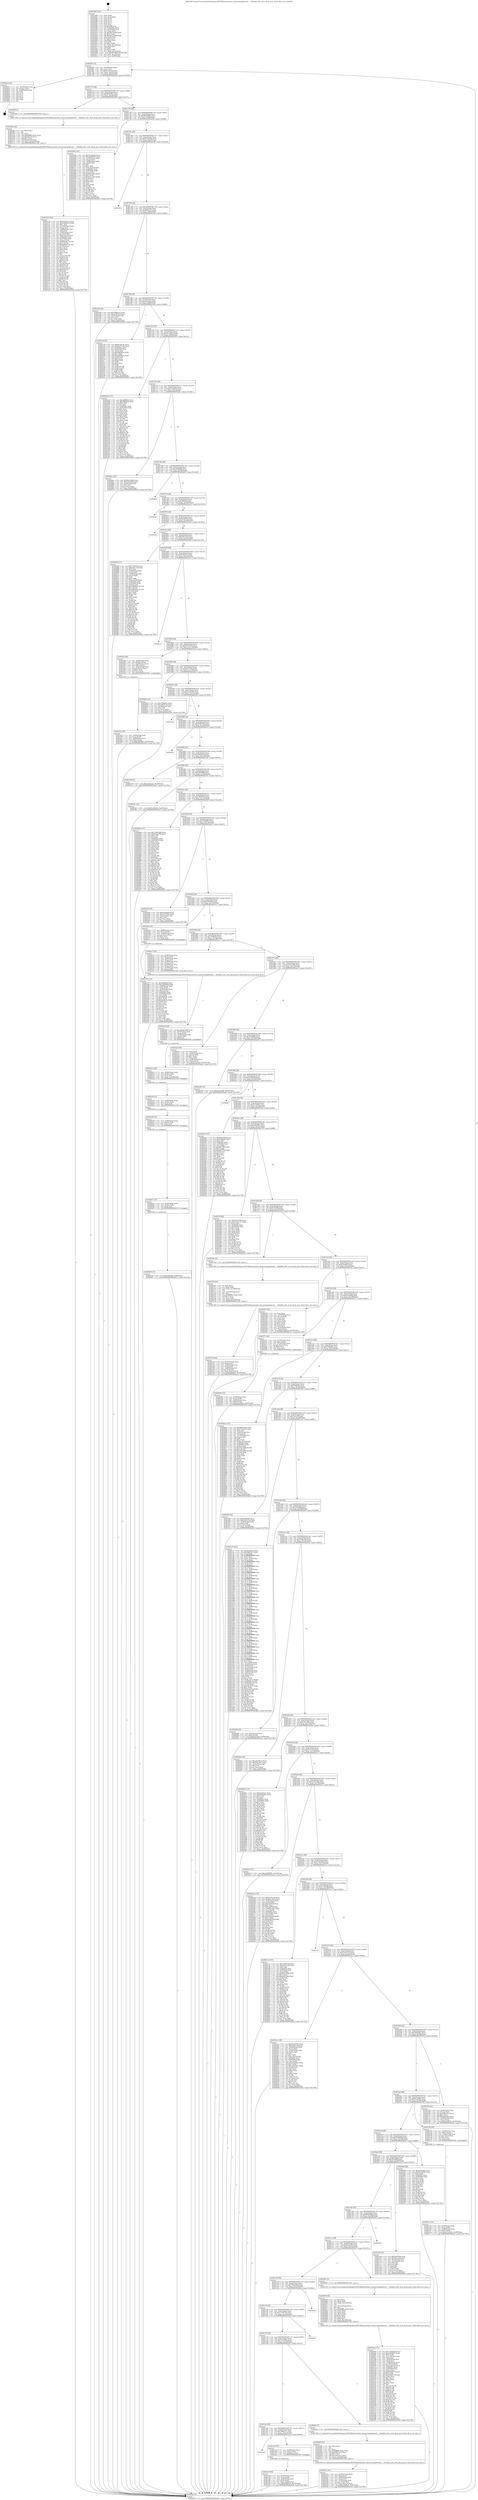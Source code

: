 digraph "0x401680" {
  label = "0x401680 (/mnt/c/Users/mathe/Desktop/tcc/POCII/binaries/extr_linuxarchmipskernel......fsbinfmt_elf.c_arch_elf_pt_proc_Final-ollvm.out::main(0))"
  labelloc = "t"
  node[shape=record]

  Entry [label="",width=0.3,height=0.3,shape=circle,fillcolor=black,style=filled]
  "0x4016f4" [label="{
     0x4016f4 [32]\l
     | [instrs]\l
     &nbsp;&nbsp;0x4016f4 \<+6\>: mov -0xc8(%rbp),%eax\l
     &nbsp;&nbsp;0x4016fa \<+2\>: mov %eax,%ecx\l
     &nbsp;&nbsp;0x4016fc \<+6\>: sub $0x81ae516d,%ecx\l
     &nbsp;&nbsp;0x401702 \<+6\>: mov %eax,-0xdc(%rbp)\l
     &nbsp;&nbsp;0x401708 \<+6\>: mov %ecx,-0xe0(%rbp)\l
     &nbsp;&nbsp;0x40170e \<+6\>: je 0000000000402ba4 \<main+0x1524\>\l
  }"]
  "0x402ba4" [label="{
     0x402ba4 [24]\l
     | [instrs]\l
     &nbsp;&nbsp;0x402ba4 \<+7\>: mov -0xc0(%rbp),%rax\l
     &nbsp;&nbsp;0x402bab \<+2\>: mov (%rax),%eax\l
     &nbsp;&nbsp;0x402bad \<+4\>: lea -0x28(%rbp),%rsp\l
     &nbsp;&nbsp;0x402bb1 \<+1\>: pop %rbx\l
     &nbsp;&nbsp;0x402bb2 \<+2\>: pop %r12\l
     &nbsp;&nbsp;0x402bb4 \<+2\>: pop %r13\l
     &nbsp;&nbsp;0x402bb6 \<+2\>: pop %r14\l
     &nbsp;&nbsp;0x402bb8 \<+2\>: pop %r15\l
     &nbsp;&nbsp;0x402bba \<+1\>: pop %rbp\l
     &nbsp;&nbsp;0x402bbb \<+1\>: ret\l
  }"]
  "0x401714" [label="{
     0x401714 [28]\l
     | [instrs]\l
     &nbsp;&nbsp;0x401714 \<+5\>: jmp 0000000000401719 \<main+0x99\>\l
     &nbsp;&nbsp;0x401719 \<+6\>: mov -0xdc(%rbp),%eax\l
     &nbsp;&nbsp;0x40171f \<+5\>: sub $0x8939c961,%eax\l
     &nbsp;&nbsp;0x401724 \<+6\>: mov %eax,-0xe4(%rbp)\l
     &nbsp;&nbsp;0x40172a \<+6\>: je 00000000004020f5 \<main+0xa75\>\l
  }"]
  Exit [label="",width=0.3,height=0.3,shape=circle,fillcolor=black,style=filled,peripheries=2]
  "0x4020f5" [label="{
     0x4020f5 [5]\l
     | [instrs]\l
     &nbsp;&nbsp;0x4020f5 \<+5\>: call 0000000000401160 \<next_i\>\l
     | [calls]\l
     &nbsp;&nbsp;0x401160 \{1\} (/mnt/c/Users/mathe/Desktop/tcc/POCII/binaries/extr_linuxarchmipskernel......fsbinfmt_elf.c_arch_elf_pt_proc_Final-ollvm.out::next_i)\l
  }"]
  "0x401730" [label="{
     0x401730 [28]\l
     | [instrs]\l
     &nbsp;&nbsp;0x401730 \<+5\>: jmp 0000000000401735 \<main+0xb5\>\l
     &nbsp;&nbsp;0x401735 \<+6\>: mov -0xdc(%rbp),%eax\l
     &nbsp;&nbsp;0x40173b \<+5\>: sub $0x89e3b82b,%eax\l
     &nbsp;&nbsp;0x401740 \<+6\>: mov %eax,-0xe8(%rbp)\l
     &nbsp;&nbsp;0x401746 \<+6\>: je 0000000000402456 \<main+0xdd6\>\l
  }"]
  "0x402b56" [label="{
     0x402b56 [15]\l
     | [instrs]\l
     &nbsp;&nbsp;0x402b56 \<+10\>: movl $0x53f109d,-0xc8(%rbp)\l
     &nbsp;&nbsp;0x402b60 \<+5\>: jmp 0000000000402dc0 \<main+0x1740\>\l
  }"]
  "0x402456" [label="{
     0x402456 [125]\l
     | [instrs]\l
     &nbsp;&nbsp;0x402456 \<+5\>: mov $0x91d22f2b,%eax\l
     &nbsp;&nbsp;0x40245b \<+5\>: mov $0xc52940d7,%ecx\l
     &nbsp;&nbsp;0x402460 \<+4\>: mov -0x78(%rbp),%rdx\l
     &nbsp;&nbsp;0x402464 \<+2\>: mov (%rdx),%esi\l
     &nbsp;&nbsp;0x402466 \<+7\>: mov -0x88(%rbp),%rdx\l
     &nbsp;&nbsp;0x40246d \<+2\>: cmp (%rdx),%esi\l
     &nbsp;&nbsp;0x40246f \<+4\>: setl %dil\l
     &nbsp;&nbsp;0x402473 \<+4\>: and $0x1,%dil\l
     &nbsp;&nbsp;0x402477 \<+4\>: mov %dil,-0x2b(%rbp)\l
     &nbsp;&nbsp;0x40247b \<+7\>: mov 0x40505c,%esi\l
     &nbsp;&nbsp;0x402482 \<+8\>: mov 0x405060,%r8d\l
     &nbsp;&nbsp;0x40248a \<+3\>: mov %esi,%r9d\l
     &nbsp;&nbsp;0x40248d \<+7\>: add $0x65acc063,%r9d\l
     &nbsp;&nbsp;0x402494 \<+4\>: sub $0x1,%r9d\l
     &nbsp;&nbsp;0x402498 \<+7\>: sub $0x65acc063,%r9d\l
     &nbsp;&nbsp;0x40249f \<+4\>: imul %r9d,%esi\l
     &nbsp;&nbsp;0x4024a3 \<+3\>: and $0x1,%esi\l
     &nbsp;&nbsp;0x4024a6 \<+3\>: cmp $0x0,%esi\l
     &nbsp;&nbsp;0x4024a9 \<+4\>: sete %dil\l
     &nbsp;&nbsp;0x4024ad \<+4\>: cmp $0xa,%r8d\l
     &nbsp;&nbsp;0x4024b1 \<+4\>: setl %r10b\l
     &nbsp;&nbsp;0x4024b5 \<+3\>: mov %dil,%r11b\l
     &nbsp;&nbsp;0x4024b8 \<+3\>: and %r10b,%r11b\l
     &nbsp;&nbsp;0x4024bb \<+3\>: xor %r10b,%dil\l
     &nbsp;&nbsp;0x4024be \<+3\>: or %dil,%r11b\l
     &nbsp;&nbsp;0x4024c1 \<+4\>: test $0x1,%r11b\l
     &nbsp;&nbsp;0x4024c5 \<+3\>: cmovne %ecx,%eax\l
     &nbsp;&nbsp;0x4024c8 \<+6\>: mov %eax,-0xc8(%rbp)\l
     &nbsp;&nbsp;0x4024ce \<+5\>: jmp 0000000000402dc0 \<main+0x1740\>\l
  }"]
  "0x40174c" [label="{
     0x40174c [28]\l
     | [instrs]\l
     &nbsp;&nbsp;0x40174c \<+5\>: jmp 0000000000401751 \<main+0xd1\>\l
     &nbsp;&nbsp;0x401751 \<+6\>: mov -0xdc(%rbp),%eax\l
     &nbsp;&nbsp;0x401757 \<+5\>: sub $0x91d22f2b,%eax\l
     &nbsp;&nbsp;0x40175c \<+6\>: mov %eax,-0xec(%rbp)\l
     &nbsp;&nbsp;0x401762 \<+6\>: je 0000000000402cf8 \<main+0x1678\>\l
  }"]
  "0x402b47" [label="{
     0x402b47 [15]\l
     | [instrs]\l
     &nbsp;&nbsp;0x402b47 \<+4\>: mov -0x50(%rbp),%rdx\l
     &nbsp;&nbsp;0x402b4b \<+3\>: mov (%rdx),%rdx\l
     &nbsp;&nbsp;0x402b4e \<+3\>: mov %rdx,%rdi\l
     &nbsp;&nbsp;0x402b51 \<+5\>: call 0000000000401030 \<free@plt\>\l
     | [calls]\l
     &nbsp;&nbsp;0x401030 \{1\} (unknown)\l
  }"]
  "0x402cf8" [label="{
     0x402cf8\l
  }", style=dashed]
  "0x401768" [label="{
     0x401768 [28]\l
     | [instrs]\l
     &nbsp;&nbsp;0x401768 \<+5\>: jmp 000000000040176d \<main+0xed\>\l
     &nbsp;&nbsp;0x40176d \<+6\>: mov -0xdc(%rbp),%eax\l
     &nbsp;&nbsp;0x401773 \<+5\>: sub $0x9bf91ec7,%eax\l
     &nbsp;&nbsp;0x401778 \<+6\>: mov %eax,-0xf0(%rbp)\l
     &nbsp;&nbsp;0x40177e \<+6\>: je 0000000000401e8e \<main+0x80e\>\l
  }"]
  "0x402b38" [label="{
     0x402b38 [15]\l
     | [instrs]\l
     &nbsp;&nbsp;0x402b38 \<+4\>: mov -0x68(%rbp),%rdx\l
     &nbsp;&nbsp;0x402b3c \<+3\>: mov (%rdx),%rdx\l
     &nbsp;&nbsp;0x402b3f \<+3\>: mov %rdx,%rdi\l
     &nbsp;&nbsp;0x402b42 \<+5\>: call 0000000000401030 \<free@plt\>\l
     | [calls]\l
     &nbsp;&nbsp;0x401030 \{1\} (unknown)\l
  }"]
  "0x401e8e" [label="{
     0x401e8e [30]\l
     | [instrs]\l
     &nbsp;&nbsp;0x401e8e \<+5\>: mov $0x7f68a3c7,%eax\l
     &nbsp;&nbsp;0x401e93 \<+5\>: mov $0x51205c6f,%ecx\l
     &nbsp;&nbsp;0x401e98 \<+3\>: mov -0x31(%rbp),%dl\l
     &nbsp;&nbsp;0x401e9b \<+3\>: test $0x1,%dl\l
     &nbsp;&nbsp;0x401e9e \<+3\>: cmovne %ecx,%eax\l
     &nbsp;&nbsp;0x401ea1 \<+6\>: mov %eax,-0xc8(%rbp)\l
     &nbsp;&nbsp;0x401ea7 \<+5\>: jmp 0000000000402dc0 \<main+0x1740\>\l
  }"]
  "0x401784" [label="{
     0x401784 [28]\l
     | [instrs]\l
     &nbsp;&nbsp;0x401784 \<+5\>: jmp 0000000000401789 \<main+0x109\>\l
     &nbsp;&nbsp;0x401789 \<+6\>: mov -0xdc(%rbp),%eax\l
     &nbsp;&nbsp;0x40178f \<+5\>: sub $0xa3deaee3,%eax\l
     &nbsp;&nbsp;0x401794 \<+6\>: mov %eax,-0xf4(%rbp)\l
     &nbsp;&nbsp;0x40179a \<+6\>: je 00000000004021e8 \<main+0xb68\>\l
  }"]
  "0x402b29" [label="{
     0x402b29 [15]\l
     | [instrs]\l
     &nbsp;&nbsp;0x402b29 \<+4\>: mov -0x80(%rbp),%rdx\l
     &nbsp;&nbsp;0x402b2d \<+3\>: mov (%rdx),%rdx\l
     &nbsp;&nbsp;0x402b30 \<+3\>: mov %rdx,%rdi\l
     &nbsp;&nbsp;0x402b33 \<+5\>: call 0000000000401030 \<free@plt\>\l
     | [calls]\l
     &nbsp;&nbsp;0x401030 \{1\} (unknown)\l
  }"]
  "0x4021e8" [label="{
     0x4021e8 [91]\l
     | [instrs]\l
     &nbsp;&nbsp;0x4021e8 \<+5\>: mov $0xbe1fd1db,%eax\l
     &nbsp;&nbsp;0x4021ed \<+5\>: mov $0x41071e9e,%ecx\l
     &nbsp;&nbsp;0x4021f2 \<+7\>: mov 0x40505c,%edx\l
     &nbsp;&nbsp;0x4021f9 \<+7\>: mov 0x405060,%esi\l
     &nbsp;&nbsp;0x402200 \<+2\>: mov %edx,%edi\l
     &nbsp;&nbsp;0x402202 \<+6\>: sub $0xa8064b2c,%edi\l
     &nbsp;&nbsp;0x402208 \<+3\>: sub $0x1,%edi\l
     &nbsp;&nbsp;0x40220b \<+6\>: add $0xa8064b2c,%edi\l
     &nbsp;&nbsp;0x402211 \<+3\>: imul %edi,%edx\l
     &nbsp;&nbsp;0x402214 \<+3\>: and $0x1,%edx\l
     &nbsp;&nbsp;0x402217 \<+3\>: cmp $0x0,%edx\l
     &nbsp;&nbsp;0x40221a \<+4\>: sete %r8b\l
     &nbsp;&nbsp;0x40221e \<+3\>: cmp $0xa,%esi\l
     &nbsp;&nbsp;0x402221 \<+4\>: setl %r9b\l
     &nbsp;&nbsp;0x402225 \<+3\>: mov %r8b,%r10b\l
     &nbsp;&nbsp;0x402228 \<+3\>: and %r9b,%r10b\l
     &nbsp;&nbsp;0x40222b \<+3\>: xor %r9b,%r8b\l
     &nbsp;&nbsp;0x40222e \<+3\>: or %r8b,%r10b\l
     &nbsp;&nbsp;0x402231 \<+4\>: test $0x1,%r10b\l
     &nbsp;&nbsp;0x402235 \<+3\>: cmovne %ecx,%eax\l
     &nbsp;&nbsp;0x402238 \<+6\>: mov %eax,-0xc8(%rbp)\l
     &nbsp;&nbsp;0x40223e \<+5\>: jmp 0000000000402dc0 \<main+0x1740\>\l
  }"]
  "0x4017a0" [label="{
     0x4017a0 [28]\l
     | [instrs]\l
     &nbsp;&nbsp;0x4017a0 \<+5\>: jmp 00000000004017a5 \<main+0x125\>\l
     &nbsp;&nbsp;0x4017a5 \<+6\>: mov -0xdc(%rbp),%eax\l
     &nbsp;&nbsp;0x4017ab \<+5\>: sub $0xa41e601d,%eax\l
     &nbsp;&nbsp;0x4017b0 \<+6\>: mov %eax,-0xf8(%rbp)\l
     &nbsp;&nbsp;0x4017b6 \<+6\>: je 00000000004022d3 \<main+0xc53\>\l
  }"]
  "0x402b11" [label="{
     0x402b11 [24]\l
     | [instrs]\l
     &nbsp;&nbsp;0x402b11 \<+7\>: mov -0x98(%rbp),%rdx\l
     &nbsp;&nbsp;0x402b18 \<+3\>: mov (%rdx),%rdx\l
     &nbsp;&nbsp;0x402b1b \<+3\>: mov %rdx,%rdi\l
     &nbsp;&nbsp;0x402b1e \<+6\>: mov %eax,-0x1c8(%rbp)\l
     &nbsp;&nbsp;0x402b24 \<+5\>: call 0000000000401030 \<free@plt\>\l
     | [calls]\l
     &nbsp;&nbsp;0x401030 \{1\} (unknown)\l
  }"]
  "0x4022d3" [label="{
     0x4022d3 [137]\l
     | [instrs]\l
     &nbsp;&nbsp;0x4022d3 \<+5\>: mov $0xadf6f442,%eax\l
     &nbsp;&nbsp;0x4022d8 \<+5\>: mov $0xc6f8c8a4,%ecx\l
     &nbsp;&nbsp;0x4022dd \<+2\>: mov $0x1,%dl\l
     &nbsp;&nbsp;0x4022df \<+2\>: xor %esi,%esi\l
     &nbsp;&nbsp;0x4022e1 \<+7\>: mov 0x40505c,%edi\l
     &nbsp;&nbsp;0x4022e8 \<+8\>: mov 0x405060,%r8d\l
     &nbsp;&nbsp;0x4022f0 \<+3\>: sub $0x1,%esi\l
     &nbsp;&nbsp;0x4022f3 \<+3\>: mov %edi,%r9d\l
     &nbsp;&nbsp;0x4022f6 \<+3\>: add %esi,%r9d\l
     &nbsp;&nbsp;0x4022f9 \<+4\>: imul %r9d,%edi\l
     &nbsp;&nbsp;0x4022fd \<+3\>: and $0x1,%edi\l
     &nbsp;&nbsp;0x402300 \<+3\>: cmp $0x0,%edi\l
     &nbsp;&nbsp;0x402303 \<+4\>: sete %r10b\l
     &nbsp;&nbsp;0x402307 \<+4\>: cmp $0xa,%r8d\l
     &nbsp;&nbsp;0x40230b \<+4\>: setl %r11b\l
     &nbsp;&nbsp;0x40230f \<+3\>: mov %r10b,%bl\l
     &nbsp;&nbsp;0x402312 \<+3\>: xor $0xff,%bl\l
     &nbsp;&nbsp;0x402315 \<+3\>: mov %r11b,%r14b\l
     &nbsp;&nbsp;0x402318 \<+4\>: xor $0xff,%r14b\l
     &nbsp;&nbsp;0x40231c \<+3\>: xor $0x1,%dl\l
     &nbsp;&nbsp;0x40231f \<+3\>: mov %bl,%r15b\l
     &nbsp;&nbsp;0x402322 \<+4\>: and $0xff,%r15b\l
     &nbsp;&nbsp;0x402326 \<+3\>: and %dl,%r10b\l
     &nbsp;&nbsp;0x402329 \<+3\>: mov %r14b,%r12b\l
     &nbsp;&nbsp;0x40232c \<+4\>: and $0xff,%r12b\l
     &nbsp;&nbsp;0x402330 \<+3\>: and %dl,%r11b\l
     &nbsp;&nbsp;0x402333 \<+3\>: or %r10b,%r15b\l
     &nbsp;&nbsp;0x402336 \<+3\>: or %r11b,%r12b\l
     &nbsp;&nbsp;0x402339 \<+3\>: xor %r12b,%r15b\l
     &nbsp;&nbsp;0x40233c \<+3\>: or %r14b,%bl\l
     &nbsp;&nbsp;0x40233f \<+3\>: xor $0xff,%bl\l
     &nbsp;&nbsp;0x402342 \<+3\>: or $0x1,%dl\l
     &nbsp;&nbsp;0x402345 \<+2\>: and %dl,%bl\l
     &nbsp;&nbsp;0x402347 \<+3\>: or %bl,%r15b\l
     &nbsp;&nbsp;0x40234a \<+4\>: test $0x1,%r15b\l
     &nbsp;&nbsp;0x40234e \<+3\>: cmovne %ecx,%eax\l
     &nbsp;&nbsp;0x402351 \<+6\>: mov %eax,-0xc8(%rbp)\l
     &nbsp;&nbsp;0x402357 \<+5\>: jmp 0000000000402dc0 \<main+0x1740\>\l
  }"]
  "0x4017bc" [label="{
     0x4017bc [28]\l
     | [instrs]\l
     &nbsp;&nbsp;0x4017bc \<+5\>: jmp 00000000004017c1 \<main+0x141\>\l
     &nbsp;&nbsp;0x4017c1 \<+6\>: mov -0xdc(%rbp),%eax\l
     &nbsp;&nbsp;0x4017c7 \<+5\>: sub $0xa7a4a510,%eax\l
     &nbsp;&nbsp;0x4017cc \<+6\>: mov %eax,-0xfc(%rbp)\l
     &nbsp;&nbsp;0x4017d2 \<+6\>: je 00000000004026ec \<main+0x106c\>\l
  }"]
  "0x402af4" [label="{
     0x402af4 [29]\l
     | [instrs]\l
     &nbsp;&nbsp;0x402af4 \<+10\>: movabs $0x4030b6,%rdi\l
     &nbsp;&nbsp;0x402afe \<+4\>: mov -0x40(%rbp),%rdx\l
     &nbsp;&nbsp;0x402b02 \<+2\>: mov %eax,(%rdx)\l
     &nbsp;&nbsp;0x402b04 \<+4\>: mov -0x40(%rbp),%rdx\l
     &nbsp;&nbsp;0x402b08 \<+2\>: mov (%rdx),%esi\l
     &nbsp;&nbsp;0x402b0a \<+2\>: mov $0x0,%al\l
     &nbsp;&nbsp;0x402b0c \<+5\>: call 0000000000401040 \<printf@plt\>\l
     | [calls]\l
     &nbsp;&nbsp;0x401040 \{1\} (unknown)\l
  }"]
  "0x4026ec" [label="{
     0x4026ec [30]\l
     | [instrs]\l
     &nbsp;&nbsp;0x4026ec \<+5\>: mov $0x65ac0d92,%eax\l
     &nbsp;&nbsp;0x4026f1 \<+5\>: mov $0xefc452d9,%ecx\l
     &nbsp;&nbsp;0x4026f6 \<+3\>: mov -0x2a(%rbp),%dl\l
     &nbsp;&nbsp;0x4026f9 \<+3\>: test $0x1,%dl\l
     &nbsp;&nbsp;0x4026fc \<+3\>: cmovne %ecx,%eax\l
     &nbsp;&nbsp;0x4026ff \<+6\>: mov %eax,-0xc8(%rbp)\l
     &nbsp;&nbsp;0x402705 \<+5\>: jmp 0000000000402dc0 \<main+0x1740\>\l
  }"]
  "0x4017d8" [label="{
     0x4017d8 [28]\l
     | [instrs]\l
     &nbsp;&nbsp;0x4017d8 \<+5\>: jmp 00000000004017dd \<main+0x15d\>\l
     &nbsp;&nbsp;0x4017dd \<+6\>: mov -0xdc(%rbp),%eax\l
     &nbsp;&nbsp;0x4017e3 \<+5\>: sub $0xa9280dfd,%eax\l
     &nbsp;&nbsp;0x4017e8 \<+6\>: mov %eax,-0x100(%rbp)\l
     &nbsp;&nbsp;0x4017ee \<+6\>: je 0000000000402b65 \<main+0x14e5\>\l
  }"]
  "0x4029ea" [label="{
     0x4029ea [172]\l
     | [instrs]\l
     &nbsp;&nbsp;0x4029ea \<+5\>: mov $0x72bb92b8,%ecx\l
     &nbsp;&nbsp;0x4029ef \<+5\>: mov $0xcb2d9f45,%edx\l
     &nbsp;&nbsp;0x4029f4 \<+3\>: mov $0x1,%r8b\l
     &nbsp;&nbsp;0x4029f7 \<+6\>: mov -0x1c4(%rbp),%esi\l
     &nbsp;&nbsp;0x4029fd \<+3\>: imul %eax,%esi\l
     &nbsp;&nbsp;0x402a00 \<+4\>: mov -0x50(%rbp),%r9\l
     &nbsp;&nbsp;0x402a04 \<+3\>: mov (%r9),%r9\l
     &nbsp;&nbsp;0x402a07 \<+4\>: mov -0x48(%rbp),%r10\l
     &nbsp;&nbsp;0x402a0b \<+3\>: movslq (%r10),%r10\l
     &nbsp;&nbsp;0x402a0e \<+4\>: mov %esi,(%r9,%r10,4)\l
     &nbsp;&nbsp;0x402a12 \<+7\>: mov 0x40505c,%eax\l
     &nbsp;&nbsp;0x402a19 \<+7\>: mov 0x405060,%esi\l
     &nbsp;&nbsp;0x402a20 \<+2\>: mov %eax,%edi\l
     &nbsp;&nbsp;0x402a22 \<+6\>: sub $0x93dd4778,%edi\l
     &nbsp;&nbsp;0x402a28 \<+3\>: sub $0x1,%edi\l
     &nbsp;&nbsp;0x402a2b \<+6\>: add $0x93dd4778,%edi\l
     &nbsp;&nbsp;0x402a31 \<+3\>: imul %edi,%eax\l
     &nbsp;&nbsp;0x402a34 \<+3\>: and $0x1,%eax\l
     &nbsp;&nbsp;0x402a37 \<+3\>: cmp $0x0,%eax\l
     &nbsp;&nbsp;0x402a3a \<+4\>: sete %r11b\l
     &nbsp;&nbsp;0x402a3e \<+3\>: cmp $0xa,%esi\l
     &nbsp;&nbsp;0x402a41 \<+3\>: setl %bl\l
     &nbsp;&nbsp;0x402a44 \<+3\>: mov %r11b,%r14b\l
     &nbsp;&nbsp;0x402a47 \<+4\>: xor $0xff,%r14b\l
     &nbsp;&nbsp;0x402a4b \<+3\>: mov %bl,%r15b\l
     &nbsp;&nbsp;0x402a4e \<+4\>: xor $0xff,%r15b\l
     &nbsp;&nbsp;0x402a52 \<+4\>: xor $0x0,%r8b\l
     &nbsp;&nbsp;0x402a56 \<+3\>: mov %r14b,%r12b\l
     &nbsp;&nbsp;0x402a59 \<+4\>: and $0x0,%r12b\l
     &nbsp;&nbsp;0x402a5d \<+3\>: and %r8b,%r11b\l
     &nbsp;&nbsp;0x402a60 \<+3\>: mov %r15b,%r13b\l
     &nbsp;&nbsp;0x402a63 \<+4\>: and $0x0,%r13b\l
     &nbsp;&nbsp;0x402a67 \<+3\>: and %r8b,%bl\l
     &nbsp;&nbsp;0x402a6a \<+3\>: or %r11b,%r12b\l
     &nbsp;&nbsp;0x402a6d \<+3\>: or %bl,%r13b\l
     &nbsp;&nbsp;0x402a70 \<+3\>: xor %r13b,%r12b\l
     &nbsp;&nbsp;0x402a73 \<+3\>: or %r15b,%r14b\l
     &nbsp;&nbsp;0x402a76 \<+4\>: xor $0xff,%r14b\l
     &nbsp;&nbsp;0x402a7a \<+4\>: or $0x0,%r8b\l
     &nbsp;&nbsp;0x402a7e \<+3\>: and %r8b,%r14b\l
     &nbsp;&nbsp;0x402a81 \<+3\>: or %r14b,%r12b\l
     &nbsp;&nbsp;0x402a84 \<+4\>: test $0x1,%r12b\l
     &nbsp;&nbsp;0x402a88 \<+3\>: cmovne %edx,%ecx\l
     &nbsp;&nbsp;0x402a8b \<+6\>: mov %ecx,-0xc8(%rbp)\l
     &nbsp;&nbsp;0x402a91 \<+5\>: jmp 0000000000402dc0 \<main+0x1740\>\l
  }"]
  "0x402b65" [label="{
     0x402b65\l
  }", style=dashed]
  "0x4017f4" [label="{
     0x4017f4 [28]\l
     | [instrs]\l
     &nbsp;&nbsp;0x4017f4 \<+5\>: jmp 00000000004017f9 \<main+0x179\>\l
     &nbsp;&nbsp;0x4017f9 \<+6\>: mov -0xdc(%rbp),%eax\l
     &nbsp;&nbsp;0x4017ff \<+5\>: sub $0xadf6f442,%eax\l
     &nbsp;&nbsp;0x401804 \<+6\>: mov %eax,-0x104(%rbp)\l
     &nbsp;&nbsp;0x40180a \<+6\>: je 0000000000402cb5 \<main+0x1635\>\l
  }"]
  "0x4029b6" [label="{
     0x4029b6 [52]\l
     | [instrs]\l
     &nbsp;&nbsp;0x4029b6 \<+2\>: xor %ecx,%ecx\l
     &nbsp;&nbsp;0x4029b8 \<+5\>: mov $0x2,%edx\l
     &nbsp;&nbsp;0x4029bd \<+6\>: mov %edx,-0x1c0(%rbp)\l
     &nbsp;&nbsp;0x4029c3 \<+1\>: cltd\l
     &nbsp;&nbsp;0x4029c4 \<+6\>: mov -0x1c0(%rbp),%esi\l
     &nbsp;&nbsp;0x4029ca \<+2\>: idiv %esi\l
     &nbsp;&nbsp;0x4029cc \<+6\>: imul $0xfffffffe,%edx,%edx\l
     &nbsp;&nbsp;0x4029d2 \<+2\>: mov %ecx,%edi\l
     &nbsp;&nbsp;0x4029d4 \<+2\>: sub %edx,%edi\l
     &nbsp;&nbsp;0x4029d6 \<+2\>: mov %ecx,%edx\l
     &nbsp;&nbsp;0x4029d8 \<+3\>: sub $0x1,%edx\l
     &nbsp;&nbsp;0x4029db \<+2\>: add %edx,%edi\l
     &nbsp;&nbsp;0x4029dd \<+2\>: sub %edi,%ecx\l
     &nbsp;&nbsp;0x4029df \<+6\>: mov %ecx,-0x1c4(%rbp)\l
     &nbsp;&nbsp;0x4029e5 \<+5\>: call 0000000000401160 \<next_i\>\l
     | [calls]\l
     &nbsp;&nbsp;0x401160 \{1\} (/mnt/c/Users/mathe/Desktop/tcc/POCII/binaries/extr_linuxarchmipskernel......fsbinfmt_elf.c_arch_elf_pt_proc_Final-ollvm.out::next_i)\l
  }"]
  "0x402cb5" [label="{
     0x402cb5\l
  }", style=dashed]
  "0x401810" [label="{
     0x401810 [28]\l
     | [instrs]\l
     &nbsp;&nbsp;0x401810 \<+5\>: jmp 0000000000401815 \<main+0x195\>\l
     &nbsp;&nbsp;0x401815 \<+6\>: mov -0xdc(%rbp),%eax\l
     &nbsp;&nbsp;0x40181b \<+5\>: sub $0xb23a87d5,%eax\l
     &nbsp;&nbsp;0x401820 \<+6\>: mov %eax,-0x108(%rbp)\l
     &nbsp;&nbsp;0x401826 \<+6\>: je 0000000000402c01 \<main+0x1581\>\l
  }"]
  "0x4027ac" [label="{
     0x4027ac [32]\l
     | [instrs]\l
     &nbsp;&nbsp;0x4027ac \<+4\>: mov -0x50(%rbp),%rdi\l
     &nbsp;&nbsp;0x4027b0 \<+3\>: mov %rax,(%rdi)\l
     &nbsp;&nbsp;0x4027b3 \<+4\>: mov -0x48(%rbp),%rax\l
     &nbsp;&nbsp;0x4027b7 \<+6\>: movl $0x0,(%rax)\l
     &nbsp;&nbsp;0x4027bd \<+10\>: movl $0x415b3cd4,-0xc8(%rbp)\l
     &nbsp;&nbsp;0x4027c7 \<+5\>: jmp 0000000000402dc0 \<main+0x1740\>\l
  }"]
  "0x402c01" [label="{
     0x402c01\l
  }", style=dashed]
  "0x40182c" [label="{
     0x40182c [28]\l
     | [instrs]\l
     &nbsp;&nbsp;0x40182c \<+5\>: jmp 0000000000401831 \<main+0x1b1\>\l
     &nbsp;&nbsp;0x401831 \<+6\>: mov -0xdc(%rbp),%eax\l
     &nbsp;&nbsp;0x401837 \<+5\>: sub $0xb29112e0,%eax\l
     &nbsp;&nbsp;0x40183c \<+6\>: mov %eax,-0x10c(%rbp)\l
     &nbsp;&nbsp;0x401842 \<+6\>: je 000000000040285f \<main+0x11df\>\l
  }"]
  "0x40273b" [label="{
     0x40273b [42]\l
     | [instrs]\l
     &nbsp;&nbsp;0x40273b \<+6\>: mov -0x1bc(%rbp),%ecx\l
     &nbsp;&nbsp;0x402741 \<+3\>: imul %eax,%ecx\l
     &nbsp;&nbsp;0x402744 \<+4\>: mov -0x68(%rbp),%rdi\l
     &nbsp;&nbsp;0x402748 \<+3\>: mov (%rdi),%rdi\l
     &nbsp;&nbsp;0x40274b \<+4\>: mov -0x60(%rbp),%r8\l
     &nbsp;&nbsp;0x40274f \<+3\>: movslq (%r8),%r8\l
     &nbsp;&nbsp;0x402752 \<+4\>: mov %ecx,(%rdi,%r8,4)\l
     &nbsp;&nbsp;0x402756 \<+10\>: movl $0x52b8a831,-0xc8(%rbp)\l
     &nbsp;&nbsp;0x402760 \<+5\>: jmp 0000000000402dc0 \<main+0x1740\>\l
  }"]
  "0x40285f" [label="{
     0x40285f [171]\l
     | [instrs]\l
     &nbsp;&nbsp;0x40285f \<+5\>: mov $0x7c16576a,%eax\l
     &nbsp;&nbsp;0x402864 \<+5\>: mov $0xbd2772af,%ecx\l
     &nbsp;&nbsp;0x402869 \<+2\>: mov $0x1,%dl\l
     &nbsp;&nbsp;0x40286b \<+4\>: mov -0x48(%rbp),%rsi\l
     &nbsp;&nbsp;0x40286f \<+2\>: mov (%rsi),%edi\l
     &nbsp;&nbsp;0x402871 \<+4\>: mov -0x58(%rbp),%rsi\l
     &nbsp;&nbsp;0x402875 \<+2\>: cmp (%rsi),%edi\l
     &nbsp;&nbsp;0x402877 \<+4\>: setl %r8b\l
     &nbsp;&nbsp;0x40287b \<+4\>: and $0x1,%r8b\l
     &nbsp;&nbsp;0x40287f \<+4\>: mov %r8b,-0x29(%rbp)\l
     &nbsp;&nbsp;0x402883 \<+7\>: mov 0x40505c,%edi\l
     &nbsp;&nbsp;0x40288a \<+8\>: mov 0x405060,%r9d\l
     &nbsp;&nbsp;0x402892 \<+3\>: mov %edi,%r10d\l
     &nbsp;&nbsp;0x402895 \<+7\>: add $0x1088d3aa,%r10d\l
     &nbsp;&nbsp;0x40289c \<+4\>: sub $0x1,%r10d\l
     &nbsp;&nbsp;0x4028a0 \<+7\>: sub $0x1088d3aa,%r10d\l
     &nbsp;&nbsp;0x4028a7 \<+4\>: imul %r10d,%edi\l
     &nbsp;&nbsp;0x4028ab \<+3\>: and $0x1,%edi\l
     &nbsp;&nbsp;0x4028ae \<+3\>: cmp $0x0,%edi\l
     &nbsp;&nbsp;0x4028b1 \<+4\>: sete %r8b\l
     &nbsp;&nbsp;0x4028b5 \<+4\>: cmp $0xa,%r9d\l
     &nbsp;&nbsp;0x4028b9 \<+4\>: setl %r11b\l
     &nbsp;&nbsp;0x4028bd \<+3\>: mov %r8b,%bl\l
     &nbsp;&nbsp;0x4028c0 \<+3\>: xor $0xff,%bl\l
     &nbsp;&nbsp;0x4028c3 \<+3\>: mov %r11b,%r14b\l
     &nbsp;&nbsp;0x4028c6 \<+4\>: xor $0xff,%r14b\l
     &nbsp;&nbsp;0x4028ca \<+3\>: xor $0x0,%dl\l
     &nbsp;&nbsp;0x4028cd \<+3\>: mov %bl,%r15b\l
     &nbsp;&nbsp;0x4028d0 \<+4\>: and $0x0,%r15b\l
     &nbsp;&nbsp;0x4028d4 \<+3\>: and %dl,%r8b\l
     &nbsp;&nbsp;0x4028d7 \<+3\>: mov %r14b,%r12b\l
     &nbsp;&nbsp;0x4028da \<+4\>: and $0x0,%r12b\l
     &nbsp;&nbsp;0x4028de \<+3\>: and %dl,%r11b\l
     &nbsp;&nbsp;0x4028e1 \<+3\>: or %r8b,%r15b\l
     &nbsp;&nbsp;0x4028e4 \<+3\>: or %r11b,%r12b\l
     &nbsp;&nbsp;0x4028e7 \<+3\>: xor %r12b,%r15b\l
     &nbsp;&nbsp;0x4028ea \<+3\>: or %r14b,%bl\l
     &nbsp;&nbsp;0x4028ed \<+3\>: xor $0xff,%bl\l
     &nbsp;&nbsp;0x4028f0 \<+3\>: or $0x0,%dl\l
     &nbsp;&nbsp;0x4028f3 \<+2\>: and %dl,%bl\l
     &nbsp;&nbsp;0x4028f5 \<+3\>: or %bl,%r15b\l
     &nbsp;&nbsp;0x4028f8 \<+4\>: test $0x1,%r15b\l
     &nbsp;&nbsp;0x4028fc \<+3\>: cmovne %ecx,%eax\l
     &nbsp;&nbsp;0x4028ff \<+6\>: mov %eax,-0xc8(%rbp)\l
     &nbsp;&nbsp;0x402905 \<+5\>: jmp 0000000000402dc0 \<main+0x1740\>\l
  }"]
  "0x401848" [label="{
     0x401848 [28]\l
     | [instrs]\l
     &nbsp;&nbsp;0x401848 \<+5\>: jmp 000000000040184d \<main+0x1cd\>\l
     &nbsp;&nbsp;0x40184d \<+6\>: mov -0xdc(%rbp),%eax\l
     &nbsp;&nbsp;0x401853 \<+5\>: sub $0xb32f2a31,%eax\l
     &nbsp;&nbsp;0x401858 \<+6\>: mov %eax,-0x110(%rbp)\l
     &nbsp;&nbsp;0x40185e \<+6\>: je 0000000000402c2c \<main+0x15ac\>\l
  }"]
  "0x40270f" [label="{
     0x40270f [44]\l
     | [instrs]\l
     &nbsp;&nbsp;0x40270f \<+2\>: xor %ecx,%ecx\l
     &nbsp;&nbsp;0x402711 \<+5\>: mov $0x2,%edx\l
     &nbsp;&nbsp;0x402716 \<+6\>: mov %edx,-0x1b8(%rbp)\l
     &nbsp;&nbsp;0x40271c \<+1\>: cltd\l
     &nbsp;&nbsp;0x40271d \<+6\>: mov -0x1b8(%rbp),%esi\l
     &nbsp;&nbsp;0x402723 \<+2\>: idiv %esi\l
     &nbsp;&nbsp;0x402725 \<+6\>: imul $0xfffffffe,%edx,%edx\l
     &nbsp;&nbsp;0x40272b \<+3\>: sub $0x1,%ecx\l
     &nbsp;&nbsp;0x40272e \<+2\>: sub %ecx,%edx\l
     &nbsp;&nbsp;0x402730 \<+6\>: mov %edx,-0x1bc(%rbp)\l
     &nbsp;&nbsp;0x402736 \<+5\>: call 0000000000401160 \<next_i\>\l
     | [calls]\l
     &nbsp;&nbsp;0x401160 \{1\} (/mnt/c/Users/mathe/Desktop/tcc/POCII/binaries/extr_linuxarchmipskernel......fsbinfmt_elf.c_arch_elf_pt_proc_Final-ollvm.out::next_i)\l
  }"]
  "0x402c2c" [label="{
     0x402c2c\l
  }", style=dashed]
  "0x401864" [label="{
     0x401864 [28]\l
     | [instrs]\l
     &nbsp;&nbsp;0x401864 \<+5\>: jmp 0000000000401869 \<main+0x1e9\>\l
     &nbsp;&nbsp;0x401869 \<+6\>: mov -0xdc(%rbp),%eax\l
     &nbsp;&nbsp;0x40186f \<+5\>: sub $0xb35e141d,%eax\l
     &nbsp;&nbsp;0x401874 \<+6\>: mov %eax,-0x114(%rbp)\l
     &nbsp;&nbsp;0x40187a \<+6\>: je 0000000000401f22 \<main+0x8a2\>\l
  }"]
  "0x40258e" [label="{
     0x40258e [32]\l
     | [instrs]\l
     &nbsp;&nbsp;0x40258e \<+4\>: mov -0x68(%rbp),%rdi\l
     &nbsp;&nbsp;0x402592 \<+3\>: mov %rax,(%rdi)\l
     &nbsp;&nbsp;0x402595 \<+4\>: mov -0x60(%rbp),%rax\l
     &nbsp;&nbsp;0x402599 \<+6\>: movl $0x0,(%rax)\l
     &nbsp;&nbsp;0x40259f \<+10\>: movl $0xde3a850a,-0xc8(%rbp)\l
     &nbsp;&nbsp;0x4025a9 \<+5\>: jmp 0000000000402dc0 \<main+0x1740\>\l
  }"]
  "0x401f22" [label="{
     0x401f22 [48]\l
     | [instrs]\l
     &nbsp;&nbsp;0x401f22 \<+7\>: mov -0xa8(%rbp),%rax\l
     &nbsp;&nbsp;0x401f29 \<+6\>: movl $0x64,(%rax)\l
     &nbsp;&nbsp;0x401f2f \<+7\>: mov -0xa0(%rbp),%rax\l
     &nbsp;&nbsp;0x401f36 \<+6\>: movl $0x1,(%rax)\l
     &nbsp;&nbsp;0x401f3c \<+7\>: mov -0xa0(%rbp),%rax\l
     &nbsp;&nbsp;0x401f43 \<+3\>: movslq (%rax),%rax\l
     &nbsp;&nbsp;0x401f46 \<+4\>: shl $0x2,%rax\l
     &nbsp;&nbsp;0x401f4a \<+3\>: mov %rax,%rdi\l
     &nbsp;&nbsp;0x401f4d \<+5\>: call 0000000000401050 \<malloc@plt\>\l
     | [calls]\l
     &nbsp;&nbsp;0x401050 \{1\} (unknown)\l
  }"]
  "0x401880" [label="{
     0x401880 [28]\l
     | [instrs]\l
     &nbsp;&nbsp;0x401880 \<+5\>: jmp 0000000000401885 \<main+0x205\>\l
     &nbsp;&nbsp;0x401885 \<+6\>: mov -0xdc(%rbp),%eax\l
     &nbsp;&nbsp;0x40188b \<+5\>: sub $0xbd2772af,%eax\l
     &nbsp;&nbsp;0x401890 \<+6\>: mov %eax,-0x118(%rbp)\l
     &nbsp;&nbsp;0x401896 \<+6\>: je 000000000040290a \<main+0x128a\>\l
  }"]
  "0x40251e" [label="{
     0x40251e [41]\l
     | [instrs]\l
     &nbsp;&nbsp;0x40251e \<+6\>: mov -0x1b4(%rbp),%ecx\l
     &nbsp;&nbsp;0x402524 \<+3\>: imul %eax,%ecx\l
     &nbsp;&nbsp;0x402527 \<+4\>: mov -0x80(%rbp),%rsi\l
     &nbsp;&nbsp;0x40252b \<+3\>: mov (%rsi),%rsi\l
     &nbsp;&nbsp;0x40252e \<+4\>: mov -0x78(%rbp),%rdi\l
     &nbsp;&nbsp;0x402532 \<+3\>: movslq (%rdi),%rdi\l
     &nbsp;&nbsp;0x402535 \<+3\>: mov %ecx,(%rsi,%rdi,4)\l
     &nbsp;&nbsp;0x402538 \<+10\>: movl $0xf34a0fe0,-0xc8(%rbp)\l
     &nbsp;&nbsp;0x402542 \<+5\>: jmp 0000000000402dc0 \<main+0x1740\>\l
  }"]
  "0x40290a" [label="{
     0x40290a [30]\l
     | [instrs]\l
     &nbsp;&nbsp;0x40290a \<+5\>: mov $0xc78065ac,%eax\l
     &nbsp;&nbsp;0x40290f \<+5\>: mov $0xc485513b,%ecx\l
     &nbsp;&nbsp;0x402914 \<+3\>: mov -0x29(%rbp),%dl\l
     &nbsp;&nbsp;0x402917 \<+3\>: test $0x1,%dl\l
     &nbsp;&nbsp;0x40291a \<+3\>: cmovne %ecx,%eax\l
     &nbsp;&nbsp;0x40291d \<+6\>: mov %eax,-0xc8(%rbp)\l
     &nbsp;&nbsp;0x402923 \<+5\>: jmp 0000000000402dc0 \<main+0x1740\>\l
  }"]
  "0x40189c" [label="{
     0x40189c [28]\l
     | [instrs]\l
     &nbsp;&nbsp;0x40189c \<+5\>: jmp 00000000004018a1 \<main+0x221\>\l
     &nbsp;&nbsp;0x4018a1 \<+6\>: mov -0xdc(%rbp),%eax\l
     &nbsp;&nbsp;0x4018a7 \<+5\>: sub $0xbe1fd1db,%eax\l
     &nbsp;&nbsp;0x4018ac \<+6\>: mov %eax,-0x11c(%rbp)\l
     &nbsp;&nbsp;0x4018b2 \<+6\>: je 0000000000402c8d \<main+0x160d\>\l
  }"]
  "0x4024f6" [label="{
     0x4024f6 [40]\l
     | [instrs]\l
     &nbsp;&nbsp;0x4024f6 \<+5\>: mov $0x2,%ecx\l
     &nbsp;&nbsp;0x4024fb \<+1\>: cltd\l
     &nbsp;&nbsp;0x4024fc \<+2\>: idiv %ecx\l
     &nbsp;&nbsp;0x4024fe \<+6\>: imul $0xfffffffe,%edx,%ecx\l
     &nbsp;&nbsp;0x402504 \<+6\>: sub $0x226e12a3,%ecx\l
     &nbsp;&nbsp;0x40250a \<+3\>: add $0x1,%ecx\l
     &nbsp;&nbsp;0x40250d \<+6\>: add $0x226e12a3,%ecx\l
     &nbsp;&nbsp;0x402513 \<+6\>: mov %ecx,-0x1b4(%rbp)\l
     &nbsp;&nbsp;0x402519 \<+5\>: call 0000000000401160 \<next_i\>\l
     | [calls]\l
     &nbsp;&nbsp;0x401160 \{1\} (/mnt/c/Users/mathe/Desktop/tcc/POCII/binaries/extr_linuxarchmipskernel......fsbinfmt_elf.c_arch_elf_pt_proc_Final-ollvm.out::next_i)\l
  }"]
  "0x402c8d" [label="{
     0x402c8d\l
  }", style=dashed]
  "0x4018b8" [label="{
     0x4018b8 [28]\l
     | [instrs]\l
     &nbsp;&nbsp;0x4018b8 \<+5\>: jmp 00000000004018bd \<main+0x23d\>\l
     &nbsp;&nbsp;0x4018bd \<+6\>: mov -0xdc(%rbp),%eax\l
     &nbsp;&nbsp;0x4018c3 \<+5\>: sub $0xbe5871b5,%eax\l
     &nbsp;&nbsp;0x4018c8 \<+6\>: mov %eax,-0x120(%rbp)\l
     &nbsp;&nbsp;0x4018ce \<+6\>: je 0000000000402b74 \<main+0x14f4\>\l
  }"]
  "0x40237f" [label="{
     0x40237f [114]\l
     | [instrs]\l
     &nbsp;&nbsp;0x40237f \<+5\>: mov $0xadf6f442,%ecx\l
     &nbsp;&nbsp;0x402384 \<+5\>: mov $0xc46d94f9,%edx\l
     &nbsp;&nbsp;0x402389 \<+4\>: mov -0x80(%rbp),%rdi\l
     &nbsp;&nbsp;0x40238d \<+3\>: mov %rax,(%rdi)\l
     &nbsp;&nbsp;0x402390 \<+4\>: mov -0x78(%rbp),%rax\l
     &nbsp;&nbsp;0x402394 \<+6\>: movl $0x0,(%rax)\l
     &nbsp;&nbsp;0x40239a \<+7\>: mov 0x40505c,%esi\l
     &nbsp;&nbsp;0x4023a1 \<+8\>: mov 0x405060,%r8d\l
     &nbsp;&nbsp;0x4023a9 \<+3\>: mov %esi,%r9d\l
     &nbsp;&nbsp;0x4023ac \<+7\>: sub $0x26ff2e9c,%r9d\l
     &nbsp;&nbsp;0x4023b3 \<+4\>: sub $0x1,%r9d\l
     &nbsp;&nbsp;0x4023b7 \<+7\>: add $0x26ff2e9c,%r9d\l
     &nbsp;&nbsp;0x4023be \<+4\>: imul %r9d,%esi\l
     &nbsp;&nbsp;0x4023c2 \<+3\>: and $0x1,%esi\l
     &nbsp;&nbsp;0x4023c5 \<+3\>: cmp $0x0,%esi\l
     &nbsp;&nbsp;0x4023c8 \<+4\>: sete %r10b\l
     &nbsp;&nbsp;0x4023cc \<+4\>: cmp $0xa,%r8d\l
     &nbsp;&nbsp;0x4023d0 \<+4\>: setl %r11b\l
     &nbsp;&nbsp;0x4023d4 \<+3\>: mov %r10b,%bl\l
     &nbsp;&nbsp;0x4023d7 \<+3\>: and %r11b,%bl\l
     &nbsp;&nbsp;0x4023da \<+3\>: xor %r11b,%r10b\l
     &nbsp;&nbsp;0x4023dd \<+3\>: or %r10b,%bl\l
     &nbsp;&nbsp;0x4023e0 \<+3\>: test $0x1,%bl\l
     &nbsp;&nbsp;0x4023e3 \<+3\>: cmovne %edx,%ecx\l
     &nbsp;&nbsp;0x4023e6 \<+6\>: mov %ecx,-0xc8(%rbp)\l
     &nbsp;&nbsp;0x4023ec \<+5\>: jmp 0000000000402dc0 \<main+0x1740\>\l
  }"]
  "0x402b74" [label="{
     0x402b74\l
  }", style=dashed]
  "0x4018d4" [label="{
     0x4018d4 [28]\l
     | [instrs]\l
     &nbsp;&nbsp;0x4018d4 \<+5\>: jmp 00000000004018d9 \<main+0x259\>\l
     &nbsp;&nbsp;0x4018d9 \<+6\>: mov -0xdc(%rbp),%eax\l
     &nbsp;&nbsp;0x4018df \<+5\>: sub $0xc0dd2a18,%eax\l
     &nbsp;&nbsp;0x4018e4 \<+6\>: mov %eax,-0x124(%rbp)\l
     &nbsp;&nbsp;0x4018ea \<+6\>: je 00000000004021d9 \<main+0xb59\>\l
  }"]
  "0x402122" [label="{
     0x402122 [183]\l
     | [instrs]\l
     &nbsp;&nbsp;0x402122 \<+5\>: mov $0xb32f2a31,%ecx\l
     &nbsp;&nbsp;0x402127 \<+5\>: mov $0xc0dd2a18,%edx\l
     &nbsp;&nbsp;0x40212c \<+3\>: mov $0x1,%sil\l
     &nbsp;&nbsp;0x40212f \<+6\>: mov -0x1b0(%rbp),%edi\l
     &nbsp;&nbsp;0x402135 \<+3\>: imul %eax,%edi\l
     &nbsp;&nbsp;0x402138 \<+7\>: mov -0x98(%rbp),%r8\l
     &nbsp;&nbsp;0x40213f \<+3\>: mov (%r8),%r8\l
     &nbsp;&nbsp;0x402142 \<+7\>: mov -0x90(%rbp),%r9\l
     &nbsp;&nbsp;0x402149 \<+3\>: movslq (%r9),%r9\l
     &nbsp;&nbsp;0x40214c \<+4\>: mov %edi,(%r8,%r9,4)\l
     &nbsp;&nbsp;0x402150 \<+7\>: mov 0x40505c,%eax\l
     &nbsp;&nbsp;0x402157 \<+7\>: mov 0x405060,%edi\l
     &nbsp;&nbsp;0x40215e \<+3\>: mov %eax,%r10d\l
     &nbsp;&nbsp;0x402161 \<+7\>: sub $0xbf90467,%r10d\l
     &nbsp;&nbsp;0x402168 \<+4\>: sub $0x1,%r10d\l
     &nbsp;&nbsp;0x40216c \<+7\>: add $0xbf90467,%r10d\l
     &nbsp;&nbsp;0x402173 \<+4\>: imul %r10d,%eax\l
     &nbsp;&nbsp;0x402177 \<+3\>: and $0x1,%eax\l
     &nbsp;&nbsp;0x40217a \<+3\>: cmp $0x0,%eax\l
     &nbsp;&nbsp;0x40217d \<+4\>: sete %r11b\l
     &nbsp;&nbsp;0x402181 \<+3\>: cmp $0xa,%edi\l
     &nbsp;&nbsp;0x402184 \<+3\>: setl %bl\l
     &nbsp;&nbsp;0x402187 \<+3\>: mov %r11b,%r14b\l
     &nbsp;&nbsp;0x40218a \<+4\>: xor $0xff,%r14b\l
     &nbsp;&nbsp;0x40218e \<+3\>: mov %bl,%r15b\l
     &nbsp;&nbsp;0x402191 \<+4\>: xor $0xff,%r15b\l
     &nbsp;&nbsp;0x402195 \<+4\>: xor $0x1,%sil\l
     &nbsp;&nbsp;0x402199 \<+3\>: mov %r14b,%r12b\l
     &nbsp;&nbsp;0x40219c \<+4\>: and $0xff,%r12b\l
     &nbsp;&nbsp;0x4021a0 \<+3\>: and %sil,%r11b\l
     &nbsp;&nbsp;0x4021a3 \<+3\>: mov %r15b,%r13b\l
     &nbsp;&nbsp;0x4021a6 \<+4\>: and $0xff,%r13b\l
     &nbsp;&nbsp;0x4021aa \<+3\>: and %sil,%bl\l
     &nbsp;&nbsp;0x4021ad \<+3\>: or %r11b,%r12b\l
     &nbsp;&nbsp;0x4021b0 \<+3\>: or %bl,%r13b\l
     &nbsp;&nbsp;0x4021b3 \<+3\>: xor %r13b,%r12b\l
     &nbsp;&nbsp;0x4021b6 \<+3\>: or %r15b,%r14b\l
     &nbsp;&nbsp;0x4021b9 \<+4\>: xor $0xff,%r14b\l
     &nbsp;&nbsp;0x4021bd \<+4\>: or $0x1,%sil\l
     &nbsp;&nbsp;0x4021c1 \<+3\>: and %sil,%r14b\l
     &nbsp;&nbsp;0x4021c4 \<+3\>: or %r14b,%r12b\l
     &nbsp;&nbsp;0x4021c7 \<+4\>: test $0x1,%r12b\l
     &nbsp;&nbsp;0x4021cb \<+3\>: cmovne %edx,%ecx\l
     &nbsp;&nbsp;0x4021ce \<+6\>: mov %ecx,-0xc8(%rbp)\l
     &nbsp;&nbsp;0x4021d4 \<+5\>: jmp 0000000000402dc0 \<main+0x1740\>\l
  }"]
  "0x4021d9" [label="{
     0x4021d9 [15]\l
     | [instrs]\l
     &nbsp;&nbsp;0x4021d9 \<+10\>: movl $0xa3deaee3,-0xc8(%rbp)\l
     &nbsp;&nbsp;0x4021e3 \<+5\>: jmp 0000000000402dc0 \<main+0x1740\>\l
  }"]
  "0x4018f0" [label="{
     0x4018f0 [28]\l
     | [instrs]\l
     &nbsp;&nbsp;0x4018f0 \<+5\>: jmp 00000000004018f5 \<main+0x275\>\l
     &nbsp;&nbsp;0x4018f5 \<+6\>: mov -0xdc(%rbp),%eax\l
     &nbsp;&nbsp;0x4018fb \<+5\>: sub $0xc46d94f9,%eax\l
     &nbsp;&nbsp;0x401900 \<+6\>: mov %eax,-0x128(%rbp)\l
     &nbsp;&nbsp;0x401906 \<+6\>: je 00000000004023f1 \<main+0xd71\>\l
  }"]
  "0x4020fa" [label="{
     0x4020fa [40]\l
     | [instrs]\l
     &nbsp;&nbsp;0x4020fa \<+5\>: mov $0x2,%ecx\l
     &nbsp;&nbsp;0x4020ff \<+1\>: cltd\l
     &nbsp;&nbsp;0x402100 \<+2\>: idiv %ecx\l
     &nbsp;&nbsp;0x402102 \<+6\>: imul $0xfffffffe,%edx,%ecx\l
     &nbsp;&nbsp;0x402108 \<+6\>: sub $0xa6ca34,%ecx\l
     &nbsp;&nbsp;0x40210e \<+3\>: add $0x1,%ecx\l
     &nbsp;&nbsp;0x402111 \<+6\>: add $0xa6ca34,%ecx\l
     &nbsp;&nbsp;0x402117 \<+6\>: mov %ecx,-0x1b0(%rbp)\l
     &nbsp;&nbsp;0x40211d \<+5\>: call 0000000000401160 \<next_i\>\l
     | [calls]\l
     &nbsp;&nbsp;0x401160 \{1\} (/mnt/c/Users/mathe/Desktop/tcc/POCII/binaries/extr_linuxarchmipskernel......fsbinfmt_elf.c_arch_elf_pt_proc_Final-ollvm.out::next_i)\l
  }"]
  "0x4023f1" [label="{
     0x4023f1 [15]\l
     | [instrs]\l
     &nbsp;&nbsp;0x4023f1 \<+10\>: movl $0x6728925b,-0xc8(%rbp)\l
     &nbsp;&nbsp;0x4023fb \<+5\>: jmp 0000000000402dc0 \<main+0x1740\>\l
  }"]
  "0x40190c" [label="{
     0x40190c [28]\l
     | [instrs]\l
     &nbsp;&nbsp;0x40190c \<+5\>: jmp 0000000000401911 \<main+0x291\>\l
     &nbsp;&nbsp;0x401911 \<+6\>: mov -0xdc(%rbp),%eax\l
     &nbsp;&nbsp;0x401917 \<+5\>: sub $0xc485513b,%eax\l
     &nbsp;&nbsp;0x40191c \<+6\>: mov %eax,-0x12c(%rbp)\l
     &nbsp;&nbsp;0x401922 \<+6\>: je 0000000000402928 \<main+0x12a8\>\l
  }"]
  "0x401f52" [label="{
     0x401f52 [38]\l
     | [instrs]\l
     &nbsp;&nbsp;0x401f52 \<+7\>: mov -0x98(%rbp),%rdi\l
     &nbsp;&nbsp;0x401f59 \<+3\>: mov %rax,(%rdi)\l
     &nbsp;&nbsp;0x401f5c \<+7\>: mov -0x90(%rbp),%rax\l
     &nbsp;&nbsp;0x401f63 \<+6\>: movl $0x0,(%rax)\l
     &nbsp;&nbsp;0x401f69 \<+10\>: movl $0xe2600961,-0xc8(%rbp)\l
     &nbsp;&nbsp;0x401f73 \<+5\>: jmp 0000000000402dc0 \<main+0x1740\>\l
  }"]
  "0x402928" [label="{
     0x402928 [137]\l
     | [instrs]\l
     &nbsp;&nbsp;0x402928 \<+5\>: mov $0x72bb92b8,%eax\l
     &nbsp;&nbsp;0x40292d \<+5\>: mov $0x6cbacd7b,%ecx\l
     &nbsp;&nbsp;0x402932 \<+2\>: mov $0x1,%dl\l
     &nbsp;&nbsp;0x402934 \<+2\>: xor %esi,%esi\l
     &nbsp;&nbsp;0x402936 \<+7\>: mov 0x40505c,%edi\l
     &nbsp;&nbsp;0x40293d \<+8\>: mov 0x405060,%r8d\l
     &nbsp;&nbsp;0x402945 \<+3\>: sub $0x1,%esi\l
     &nbsp;&nbsp;0x402948 \<+3\>: mov %edi,%r9d\l
     &nbsp;&nbsp;0x40294b \<+3\>: add %esi,%r9d\l
     &nbsp;&nbsp;0x40294e \<+4\>: imul %r9d,%edi\l
     &nbsp;&nbsp;0x402952 \<+3\>: and $0x1,%edi\l
     &nbsp;&nbsp;0x402955 \<+3\>: cmp $0x0,%edi\l
     &nbsp;&nbsp;0x402958 \<+4\>: sete %r10b\l
     &nbsp;&nbsp;0x40295c \<+4\>: cmp $0xa,%r8d\l
     &nbsp;&nbsp;0x402960 \<+4\>: setl %r11b\l
     &nbsp;&nbsp;0x402964 \<+3\>: mov %r10b,%bl\l
     &nbsp;&nbsp;0x402967 \<+3\>: xor $0xff,%bl\l
     &nbsp;&nbsp;0x40296a \<+3\>: mov %r11b,%r14b\l
     &nbsp;&nbsp;0x40296d \<+4\>: xor $0xff,%r14b\l
     &nbsp;&nbsp;0x402971 \<+3\>: xor $0x1,%dl\l
     &nbsp;&nbsp;0x402974 \<+3\>: mov %bl,%r15b\l
     &nbsp;&nbsp;0x402977 \<+4\>: and $0xff,%r15b\l
     &nbsp;&nbsp;0x40297b \<+3\>: and %dl,%r10b\l
     &nbsp;&nbsp;0x40297e \<+3\>: mov %r14b,%r12b\l
     &nbsp;&nbsp;0x402981 \<+4\>: and $0xff,%r12b\l
     &nbsp;&nbsp;0x402985 \<+3\>: and %dl,%r11b\l
     &nbsp;&nbsp;0x402988 \<+3\>: or %r10b,%r15b\l
     &nbsp;&nbsp;0x40298b \<+3\>: or %r11b,%r12b\l
     &nbsp;&nbsp;0x40298e \<+3\>: xor %r12b,%r15b\l
     &nbsp;&nbsp;0x402991 \<+3\>: or %r14b,%bl\l
     &nbsp;&nbsp;0x402994 \<+3\>: xor $0xff,%bl\l
     &nbsp;&nbsp;0x402997 \<+3\>: or $0x1,%dl\l
     &nbsp;&nbsp;0x40299a \<+2\>: and %dl,%bl\l
     &nbsp;&nbsp;0x40299c \<+3\>: or %bl,%r15b\l
     &nbsp;&nbsp;0x40299f \<+4\>: test $0x1,%r15b\l
     &nbsp;&nbsp;0x4029a3 \<+3\>: cmovne %ecx,%eax\l
     &nbsp;&nbsp;0x4029a6 \<+6\>: mov %eax,-0xc8(%rbp)\l
     &nbsp;&nbsp;0x4029ac \<+5\>: jmp 0000000000402dc0 \<main+0x1740\>\l
  }"]
  "0x401928" [label="{
     0x401928 [28]\l
     | [instrs]\l
     &nbsp;&nbsp;0x401928 \<+5\>: jmp 000000000040192d \<main+0x2ad\>\l
     &nbsp;&nbsp;0x40192d \<+6\>: mov -0xdc(%rbp),%eax\l
     &nbsp;&nbsp;0x401933 \<+5\>: sub $0xc52940d7,%eax\l
     &nbsp;&nbsp;0x401938 \<+6\>: mov %eax,-0x130(%rbp)\l
     &nbsp;&nbsp;0x40193e \<+6\>: je 00000000004024d3 \<main+0xe53\>\l
  }"]
  "0x401ee0" [label="{
     0x401ee0 [36]\l
     | [instrs]\l
     &nbsp;&nbsp;0x401ee0 \<+7\>: mov -0xb0(%rbp),%rdi\l
     &nbsp;&nbsp;0x401ee7 \<+2\>: mov %eax,(%rdi)\l
     &nbsp;&nbsp;0x401ee9 \<+7\>: mov -0xb0(%rbp),%rdi\l
     &nbsp;&nbsp;0x401ef0 \<+2\>: mov (%rdi),%eax\l
     &nbsp;&nbsp;0x401ef2 \<+3\>: mov %eax,-0x30(%rbp)\l
     &nbsp;&nbsp;0x401ef5 \<+10\>: movl $0xf769b5ce,-0xc8(%rbp)\l
     &nbsp;&nbsp;0x401eff \<+5\>: jmp 0000000000402dc0 \<main+0x1740\>\l
  }"]
  "0x4024d3" [label="{
     0x4024d3 [30]\l
     | [instrs]\l
     &nbsp;&nbsp;0x4024d3 \<+5\>: mov $0xf5adab48,%eax\l
     &nbsp;&nbsp;0x4024d8 \<+5\>: mov $0x7c2139c0,%ecx\l
     &nbsp;&nbsp;0x4024dd \<+3\>: mov -0x2b(%rbp),%dl\l
     &nbsp;&nbsp;0x4024e0 \<+3\>: test $0x1,%dl\l
     &nbsp;&nbsp;0x4024e3 \<+3\>: cmovne %ecx,%eax\l
     &nbsp;&nbsp;0x4024e6 \<+6\>: mov %eax,-0xc8(%rbp)\l
     &nbsp;&nbsp;0x4024ec \<+5\>: jmp 0000000000402dc0 \<main+0x1740\>\l
  }"]
  "0x401944" [label="{
     0x401944 [28]\l
     | [instrs]\l
     &nbsp;&nbsp;0x401944 \<+5\>: jmp 0000000000401949 \<main+0x2c9\>\l
     &nbsp;&nbsp;0x401949 \<+6\>: mov -0xdc(%rbp),%eax\l
     &nbsp;&nbsp;0x40194f \<+5\>: sub $0xc6f8c8a4,%eax\l
     &nbsp;&nbsp;0x401954 \<+6\>: mov %eax,-0x134(%rbp)\l
     &nbsp;&nbsp;0x40195a \<+6\>: je 000000000040235c \<main+0xcdc\>\l
  }"]
  "0x401ca8" [label="{
     0x401ca8\l
  }", style=dashed]
  "0x40235c" [label="{
     0x40235c [35]\l
     | [instrs]\l
     &nbsp;&nbsp;0x40235c \<+7\>: mov -0x88(%rbp),%rax\l
     &nbsp;&nbsp;0x402363 \<+6\>: movl $0x1,(%rax)\l
     &nbsp;&nbsp;0x402369 \<+7\>: mov -0x88(%rbp),%rax\l
     &nbsp;&nbsp;0x402370 \<+3\>: movslq (%rax),%rax\l
     &nbsp;&nbsp;0x402373 \<+4\>: shl $0x2,%rax\l
     &nbsp;&nbsp;0x402377 \<+3\>: mov %rax,%rdi\l
     &nbsp;&nbsp;0x40237a \<+5\>: call 0000000000401050 \<malloc@plt\>\l
     | [calls]\l
     &nbsp;&nbsp;0x401050 \{1\} (unknown)\l
  }"]
  "0x401960" [label="{
     0x401960 [28]\l
     | [instrs]\l
     &nbsp;&nbsp;0x401960 \<+5\>: jmp 0000000000401965 \<main+0x2e5\>\l
     &nbsp;&nbsp;0x401965 \<+6\>: mov -0xdc(%rbp),%eax\l
     &nbsp;&nbsp;0x40196b \<+5\>: sub $0xc78065ac,%eax\l
     &nbsp;&nbsp;0x401970 \<+6\>: mov %eax,-0x138(%rbp)\l
     &nbsp;&nbsp;0x401976 \<+6\>: je 0000000000402ac7 \<main+0x1447\>\l
  }"]
  "0x401ecd" [label="{
     0x401ecd [19]\l
     | [instrs]\l
     &nbsp;&nbsp;0x401ecd \<+7\>: mov -0xb8(%rbp),%rax\l
     &nbsp;&nbsp;0x401ed4 \<+3\>: mov (%rax),%rax\l
     &nbsp;&nbsp;0x401ed7 \<+4\>: mov 0x8(%rax),%rdi\l
     &nbsp;&nbsp;0x401edb \<+5\>: call 0000000000401060 \<atoi@plt\>\l
     | [calls]\l
     &nbsp;&nbsp;0x401060 \{1\} (unknown)\l
  }"]
  "0x402ac7" [label="{
     0x402ac7 [45]\l
     | [instrs]\l
     &nbsp;&nbsp;0x402ac7 \<+7\>: mov -0x98(%rbp),%rax\l
     &nbsp;&nbsp;0x402ace \<+3\>: mov (%rax),%rdi\l
     &nbsp;&nbsp;0x402ad1 \<+4\>: mov -0x80(%rbp),%rax\l
     &nbsp;&nbsp;0x402ad5 \<+3\>: mov (%rax),%rsi\l
     &nbsp;&nbsp;0x402ad8 \<+4\>: mov -0x68(%rbp),%rax\l
     &nbsp;&nbsp;0x402adc \<+3\>: mov (%rax),%rdx\l
     &nbsp;&nbsp;0x402adf \<+7\>: mov -0xa8(%rbp),%rax\l
     &nbsp;&nbsp;0x402ae6 \<+2\>: mov (%rax),%ecx\l
     &nbsp;&nbsp;0x402ae8 \<+4\>: mov -0x50(%rbp),%rax\l
     &nbsp;&nbsp;0x402aec \<+3\>: mov (%rax),%r8\l
     &nbsp;&nbsp;0x402aef \<+5\>: call 00000000004013e0 \<arch_elf_pt_proc\>\l
     | [calls]\l
     &nbsp;&nbsp;0x4013e0 \{1\} (/mnt/c/Users/mathe/Desktop/tcc/POCII/binaries/extr_linuxarchmipskernel......fsbinfmt_elf.c_arch_elf_pt_proc_Final-ollvm.out::arch_elf_pt_proc)\l
  }"]
  "0x40197c" [label="{
     0x40197c [28]\l
     | [instrs]\l
     &nbsp;&nbsp;0x40197c \<+5\>: jmp 0000000000401981 \<main+0x301\>\l
     &nbsp;&nbsp;0x401981 \<+6\>: mov -0xdc(%rbp),%eax\l
     &nbsp;&nbsp;0x401987 \<+5\>: sub $0xcb141396,%eax\l
     &nbsp;&nbsp;0x40198c \<+6\>: mov %eax,-0x13c(%rbp)\l
     &nbsp;&nbsp;0x401992 \<+6\>: je 0000000000402aa5 \<main+0x1425\>\l
  }"]
  "0x401c8c" [label="{
     0x401c8c [28]\l
     | [instrs]\l
     &nbsp;&nbsp;0x401c8c \<+5\>: jmp 0000000000401c91 \<main+0x611\>\l
     &nbsp;&nbsp;0x401c91 \<+6\>: mov -0xdc(%rbp),%eax\l
     &nbsp;&nbsp;0x401c97 \<+5\>: sub $0x7f68a3c7,%eax\l
     &nbsp;&nbsp;0x401c9c \<+6\>: mov %eax,-0x1ac(%rbp)\l
     &nbsp;&nbsp;0x401ca2 \<+6\>: je 0000000000401ecd \<main+0x84d\>\l
  }"]
  "0x402aa5" [label="{
     0x402aa5 [34]\l
     | [instrs]\l
     &nbsp;&nbsp;0x402aa5 \<+2\>: xor %eax,%eax\l
     &nbsp;&nbsp;0x402aa7 \<+4\>: mov -0x48(%rbp),%rcx\l
     &nbsp;&nbsp;0x402aab \<+2\>: mov (%rcx),%edx\l
     &nbsp;&nbsp;0x402aad \<+3\>: sub $0x1,%eax\l
     &nbsp;&nbsp;0x402ab0 \<+2\>: sub %eax,%edx\l
     &nbsp;&nbsp;0x402ab2 \<+4\>: mov -0x48(%rbp),%rcx\l
     &nbsp;&nbsp;0x402ab6 \<+2\>: mov %edx,(%rcx)\l
     &nbsp;&nbsp;0x402ab8 \<+10\>: movl $0x415b3cd4,-0xc8(%rbp)\l
     &nbsp;&nbsp;0x402ac2 \<+5\>: jmp 0000000000402dc0 \<main+0x1740\>\l
  }"]
  "0x401998" [label="{
     0x401998 [28]\l
     | [instrs]\l
     &nbsp;&nbsp;0x401998 \<+5\>: jmp 000000000040199d \<main+0x31d\>\l
     &nbsp;&nbsp;0x40199d \<+6\>: mov -0xdc(%rbp),%eax\l
     &nbsp;&nbsp;0x4019a3 \<+5\>: sub $0xcb2d9f45,%eax\l
     &nbsp;&nbsp;0x4019a8 \<+6\>: mov %eax,-0x140(%rbp)\l
     &nbsp;&nbsp;0x4019ae \<+6\>: je 0000000000402a96 \<main+0x1416\>\l
  }"]
  "0x4024f1" [label="{
     0x4024f1 [5]\l
     | [instrs]\l
     &nbsp;&nbsp;0x4024f1 \<+5\>: call 0000000000401160 \<next_i\>\l
     | [calls]\l
     &nbsp;&nbsp;0x401160 \{1\} (/mnt/c/Users/mathe/Desktop/tcc/POCII/binaries/extr_linuxarchmipskernel......fsbinfmt_elf.c_arch_elf_pt_proc_Final-ollvm.out::next_i)\l
  }"]
  "0x402a96" [label="{
     0x402a96 [15]\l
     | [instrs]\l
     &nbsp;&nbsp;0x402a96 \<+10\>: movl $0xcb141396,-0xc8(%rbp)\l
     &nbsp;&nbsp;0x402aa0 \<+5\>: jmp 0000000000402dc0 \<main+0x1740\>\l
  }"]
  "0x4019b4" [label="{
     0x4019b4 [28]\l
     | [instrs]\l
     &nbsp;&nbsp;0x4019b4 \<+5\>: jmp 00000000004019b9 \<main+0x339\>\l
     &nbsp;&nbsp;0x4019b9 \<+6\>: mov -0xdc(%rbp),%eax\l
     &nbsp;&nbsp;0x4019bf \<+5\>: sub $0xdc2f45ed,%eax\l
     &nbsp;&nbsp;0x4019c4 \<+6\>: mov %eax,-0x144(%rbp)\l
     &nbsp;&nbsp;0x4019ca \<+6\>: je 0000000000402bbc \<main+0x153c\>\l
  }"]
  "0x401c70" [label="{
     0x401c70 [28]\l
     | [instrs]\l
     &nbsp;&nbsp;0x401c70 \<+5\>: jmp 0000000000401c75 \<main+0x5f5\>\l
     &nbsp;&nbsp;0x401c75 \<+6\>: mov -0xdc(%rbp),%eax\l
     &nbsp;&nbsp;0x401c7b \<+5\>: sub $0x7c2139c0,%eax\l
     &nbsp;&nbsp;0x401c80 \<+6\>: mov %eax,-0x1a8(%rbp)\l
     &nbsp;&nbsp;0x401c86 \<+6\>: je 00000000004024f1 \<main+0xe71\>\l
  }"]
  "0x402bbc" [label="{
     0x402bbc\l
  }", style=dashed]
  "0x4019d0" [label="{
     0x4019d0 [28]\l
     | [instrs]\l
     &nbsp;&nbsp;0x4019d0 \<+5\>: jmp 00000000004019d5 \<main+0x355\>\l
     &nbsp;&nbsp;0x4019d5 \<+6\>: mov -0xdc(%rbp),%eax\l
     &nbsp;&nbsp;0x4019db \<+5\>: sub $0xde3a850a,%eax\l
     &nbsp;&nbsp;0x4019e0 \<+6\>: mov %eax,-0x148(%rbp)\l
     &nbsp;&nbsp;0x4019e6 \<+6\>: je 00000000004025ae \<main+0xf2e\>\l
  }"]
  "0x402d45" [label="{
     0x402d45\l
  }", style=dashed]
  "0x4025ae" [label="{
     0x4025ae [147]\l
     | [instrs]\l
     &nbsp;&nbsp;0x4025ae \<+5\>: mov $0x6b625649,%eax\l
     &nbsp;&nbsp;0x4025b3 \<+5\>: mov $0xf748efdc,%ecx\l
     &nbsp;&nbsp;0x4025b8 \<+2\>: mov $0x1,%dl\l
     &nbsp;&nbsp;0x4025ba \<+7\>: mov 0x40505c,%esi\l
     &nbsp;&nbsp;0x4025c1 \<+7\>: mov 0x405060,%edi\l
     &nbsp;&nbsp;0x4025c8 \<+3\>: mov %esi,%r8d\l
     &nbsp;&nbsp;0x4025cb \<+7\>: sub $0xfdf7746f,%r8d\l
     &nbsp;&nbsp;0x4025d2 \<+4\>: sub $0x1,%r8d\l
     &nbsp;&nbsp;0x4025d6 \<+7\>: add $0xfdf7746f,%r8d\l
     &nbsp;&nbsp;0x4025dd \<+4\>: imul %r8d,%esi\l
     &nbsp;&nbsp;0x4025e1 \<+3\>: and $0x1,%esi\l
     &nbsp;&nbsp;0x4025e4 \<+3\>: cmp $0x0,%esi\l
     &nbsp;&nbsp;0x4025e7 \<+4\>: sete %r9b\l
     &nbsp;&nbsp;0x4025eb \<+3\>: cmp $0xa,%edi\l
     &nbsp;&nbsp;0x4025ee \<+4\>: setl %r10b\l
     &nbsp;&nbsp;0x4025f2 \<+3\>: mov %r9b,%r11b\l
     &nbsp;&nbsp;0x4025f5 \<+4\>: xor $0xff,%r11b\l
     &nbsp;&nbsp;0x4025f9 \<+3\>: mov %r10b,%bl\l
     &nbsp;&nbsp;0x4025fc \<+3\>: xor $0xff,%bl\l
     &nbsp;&nbsp;0x4025ff \<+3\>: xor $0x0,%dl\l
     &nbsp;&nbsp;0x402602 \<+3\>: mov %r11b,%r14b\l
     &nbsp;&nbsp;0x402605 \<+4\>: and $0x0,%r14b\l
     &nbsp;&nbsp;0x402609 \<+3\>: and %dl,%r9b\l
     &nbsp;&nbsp;0x40260c \<+3\>: mov %bl,%r15b\l
     &nbsp;&nbsp;0x40260f \<+4\>: and $0x0,%r15b\l
     &nbsp;&nbsp;0x402613 \<+3\>: and %dl,%r10b\l
     &nbsp;&nbsp;0x402616 \<+3\>: or %r9b,%r14b\l
     &nbsp;&nbsp;0x402619 \<+3\>: or %r10b,%r15b\l
     &nbsp;&nbsp;0x40261c \<+3\>: xor %r15b,%r14b\l
     &nbsp;&nbsp;0x40261f \<+3\>: or %bl,%r11b\l
     &nbsp;&nbsp;0x402622 \<+4\>: xor $0xff,%r11b\l
     &nbsp;&nbsp;0x402626 \<+3\>: or $0x0,%dl\l
     &nbsp;&nbsp;0x402629 \<+3\>: and %dl,%r11b\l
     &nbsp;&nbsp;0x40262c \<+3\>: or %r11b,%r14b\l
     &nbsp;&nbsp;0x40262f \<+4\>: test $0x1,%r14b\l
     &nbsp;&nbsp;0x402633 \<+3\>: cmovne %ecx,%eax\l
     &nbsp;&nbsp;0x402636 \<+6\>: mov %eax,-0xc8(%rbp)\l
     &nbsp;&nbsp;0x40263c \<+5\>: jmp 0000000000402dc0 \<main+0x1740\>\l
  }"]
  "0x4019ec" [label="{
     0x4019ec [28]\l
     | [instrs]\l
     &nbsp;&nbsp;0x4019ec \<+5\>: jmp 00000000004019f1 \<main+0x371\>\l
     &nbsp;&nbsp;0x4019f1 \<+6\>: mov -0xdc(%rbp),%eax\l
     &nbsp;&nbsp;0x4019f7 \<+5\>: sub $0xe2600961,%eax\l
     &nbsp;&nbsp;0x4019fc \<+6\>: mov %eax,-0x14c(%rbp)\l
     &nbsp;&nbsp;0x401a02 \<+6\>: je 0000000000401f78 \<main+0x8f8\>\l
  }"]
  "0x401c54" [label="{
     0x401c54 [28]\l
     | [instrs]\l
     &nbsp;&nbsp;0x401c54 \<+5\>: jmp 0000000000401c59 \<main+0x5d9\>\l
     &nbsp;&nbsp;0x401c59 \<+6\>: mov -0xdc(%rbp),%eax\l
     &nbsp;&nbsp;0x401c5f \<+5\>: sub $0x7c16576a,%eax\l
     &nbsp;&nbsp;0x401c64 \<+6\>: mov %eax,-0x1a4(%rbp)\l
     &nbsp;&nbsp;0x401c6a \<+6\>: je 0000000000402d45 \<main+0x16c5\>\l
  }"]
  "0x401f78" [label="{
     0x401f78 [86]\l
     | [instrs]\l
     &nbsp;&nbsp;0x401f78 \<+5\>: mov $0xb23a87d5,%eax\l
     &nbsp;&nbsp;0x401f7d \<+5\>: mov $0x51b21157,%ecx\l
     &nbsp;&nbsp;0x401f82 \<+2\>: xor %edx,%edx\l
     &nbsp;&nbsp;0x401f84 \<+7\>: mov 0x40505c,%esi\l
     &nbsp;&nbsp;0x401f8b \<+7\>: mov 0x405060,%edi\l
     &nbsp;&nbsp;0x401f92 \<+3\>: sub $0x1,%edx\l
     &nbsp;&nbsp;0x401f95 \<+3\>: mov %esi,%r8d\l
     &nbsp;&nbsp;0x401f98 \<+3\>: add %edx,%r8d\l
     &nbsp;&nbsp;0x401f9b \<+4\>: imul %r8d,%esi\l
     &nbsp;&nbsp;0x401f9f \<+3\>: and $0x1,%esi\l
     &nbsp;&nbsp;0x401fa2 \<+3\>: cmp $0x0,%esi\l
     &nbsp;&nbsp;0x401fa5 \<+4\>: sete %r9b\l
     &nbsp;&nbsp;0x401fa9 \<+3\>: cmp $0xa,%edi\l
     &nbsp;&nbsp;0x401fac \<+4\>: setl %r10b\l
     &nbsp;&nbsp;0x401fb0 \<+3\>: mov %r9b,%r11b\l
     &nbsp;&nbsp;0x401fb3 \<+3\>: and %r10b,%r11b\l
     &nbsp;&nbsp;0x401fb6 \<+3\>: xor %r10b,%r9b\l
     &nbsp;&nbsp;0x401fb9 \<+3\>: or %r9b,%r11b\l
     &nbsp;&nbsp;0x401fbc \<+4\>: test $0x1,%r11b\l
     &nbsp;&nbsp;0x401fc0 \<+3\>: cmovne %ecx,%eax\l
     &nbsp;&nbsp;0x401fc3 \<+6\>: mov %eax,-0xc8(%rbp)\l
     &nbsp;&nbsp;0x401fc9 \<+5\>: jmp 0000000000402dc0 \<main+0x1740\>\l
  }"]
  "0x401a08" [label="{
     0x401a08 [28]\l
     | [instrs]\l
     &nbsp;&nbsp;0x401a08 \<+5\>: jmp 0000000000401a0d \<main+0x38d\>\l
     &nbsp;&nbsp;0x401a0d \<+6\>: mov -0xdc(%rbp),%eax\l
     &nbsp;&nbsp;0x401a13 \<+5\>: sub $0xefc452d9,%eax\l
     &nbsp;&nbsp;0x401a18 \<+6\>: mov %eax,-0x150(%rbp)\l
     &nbsp;&nbsp;0x401a1e \<+6\>: je 000000000040270a \<main+0x108a\>\l
  }"]
  "0x402d6a" [label="{
     0x402d6a\l
  }", style=dashed]
  "0x40270a" [label="{
     0x40270a [5]\l
     | [instrs]\l
     &nbsp;&nbsp;0x40270a \<+5\>: call 0000000000401160 \<next_i\>\l
     | [calls]\l
     &nbsp;&nbsp;0x401160 \{1\} (/mnt/c/Users/mathe/Desktop/tcc/POCII/binaries/extr_linuxarchmipskernel......fsbinfmt_elf.c_arch_elf_pt_proc_Final-ollvm.out::next_i)\l
  }"]
  "0x401a24" [label="{
     0x401a24 [28]\l
     | [instrs]\l
     &nbsp;&nbsp;0x401a24 \<+5\>: jmp 0000000000401a29 \<main+0x3a9\>\l
     &nbsp;&nbsp;0x401a29 \<+6\>: mov -0xdc(%rbp),%eax\l
     &nbsp;&nbsp;0x401a2f \<+5\>: sub $0xf34a0fe0,%eax\l
     &nbsp;&nbsp;0x401a34 \<+6\>: mov %eax,-0x154(%rbp)\l
     &nbsp;&nbsp;0x401a3a \<+6\>: je 0000000000402547 \<main+0xec7\>\l
  }"]
  "0x401c38" [label="{
     0x401c38 [28]\l
     | [instrs]\l
     &nbsp;&nbsp;0x401c38 \<+5\>: jmp 0000000000401c3d \<main+0x5bd\>\l
     &nbsp;&nbsp;0x401c3d \<+6\>: mov -0xdc(%rbp),%eax\l
     &nbsp;&nbsp;0x401c43 \<+5\>: sub $0x72bb92b8,%eax\l
     &nbsp;&nbsp;0x401c48 \<+6\>: mov %eax,-0x1a0(%rbp)\l
     &nbsp;&nbsp;0x401c4e \<+6\>: je 0000000000402d6a \<main+0x16ea\>\l
  }"]
  "0x402547" [label="{
     0x402547 [42]\l
     | [instrs]\l
     &nbsp;&nbsp;0x402547 \<+2\>: xor %eax,%eax\l
     &nbsp;&nbsp;0x402549 \<+4\>: mov -0x78(%rbp),%rcx\l
     &nbsp;&nbsp;0x40254d \<+2\>: mov (%rcx),%edx\l
     &nbsp;&nbsp;0x40254f \<+2\>: mov %eax,%esi\l
     &nbsp;&nbsp;0x402551 \<+2\>: sub %edx,%esi\l
     &nbsp;&nbsp;0x402553 \<+2\>: mov %eax,%edx\l
     &nbsp;&nbsp;0x402555 \<+3\>: sub $0x1,%edx\l
     &nbsp;&nbsp;0x402558 \<+2\>: add %edx,%esi\l
     &nbsp;&nbsp;0x40255a \<+2\>: sub %esi,%eax\l
     &nbsp;&nbsp;0x40255c \<+4\>: mov -0x78(%rbp),%rcx\l
     &nbsp;&nbsp;0x402560 \<+2\>: mov %eax,(%rcx)\l
     &nbsp;&nbsp;0x402562 \<+10\>: movl $0x6728925b,-0xc8(%rbp)\l
     &nbsp;&nbsp;0x40256c \<+5\>: jmp 0000000000402dc0 \<main+0x1740\>\l
  }"]
  "0x401a40" [label="{
     0x401a40 [28]\l
     | [instrs]\l
     &nbsp;&nbsp;0x401a40 \<+5\>: jmp 0000000000401a45 \<main+0x3c5\>\l
     &nbsp;&nbsp;0x401a45 \<+6\>: mov -0xdc(%rbp),%eax\l
     &nbsp;&nbsp;0x401a4b \<+5\>: sub $0xf5adab48,%eax\l
     &nbsp;&nbsp;0x401a50 \<+6\>: mov %eax,-0x158(%rbp)\l
     &nbsp;&nbsp;0x401a56 \<+6\>: je 0000000000402571 \<main+0xef1\>\l
  }"]
  "0x4029b1" [label="{
     0x4029b1 [5]\l
     | [instrs]\l
     &nbsp;&nbsp;0x4029b1 \<+5\>: call 0000000000401160 \<next_i\>\l
     | [calls]\l
     &nbsp;&nbsp;0x401160 \{1\} (/mnt/c/Users/mathe/Desktop/tcc/POCII/binaries/extr_linuxarchmipskernel......fsbinfmt_elf.c_arch_elf_pt_proc_Final-ollvm.out::next_i)\l
  }"]
  "0x402571" [label="{
     0x402571 [29]\l
     | [instrs]\l
     &nbsp;&nbsp;0x402571 \<+4\>: mov -0x70(%rbp),%rax\l
     &nbsp;&nbsp;0x402575 \<+6\>: movl $0x1,(%rax)\l
     &nbsp;&nbsp;0x40257b \<+4\>: mov -0x70(%rbp),%rax\l
     &nbsp;&nbsp;0x40257f \<+3\>: movslq (%rax),%rax\l
     &nbsp;&nbsp;0x402582 \<+4\>: shl $0x2,%rax\l
     &nbsp;&nbsp;0x402586 \<+3\>: mov %rax,%rdi\l
     &nbsp;&nbsp;0x402589 \<+5\>: call 0000000000401050 \<malloc@plt\>\l
     | [calls]\l
     &nbsp;&nbsp;0x401050 \{1\} (unknown)\l
  }"]
  "0x401a5c" [label="{
     0x401a5c [28]\l
     | [instrs]\l
     &nbsp;&nbsp;0x401a5c \<+5\>: jmp 0000000000401a61 \<main+0x3e1\>\l
     &nbsp;&nbsp;0x401a61 \<+6\>: mov -0xdc(%rbp),%eax\l
     &nbsp;&nbsp;0x401a67 \<+5\>: sub $0xf748efdc,%eax\l
     &nbsp;&nbsp;0x401a6c \<+6\>: mov %eax,-0x15c(%rbp)\l
     &nbsp;&nbsp;0x401a72 \<+6\>: je 0000000000402641 \<main+0xfc1\>\l
  }"]
  "0x401c1c" [label="{
     0x401c1c [28]\l
     | [instrs]\l
     &nbsp;&nbsp;0x401c1c \<+5\>: jmp 0000000000401c21 \<main+0x5a1\>\l
     &nbsp;&nbsp;0x401c21 \<+6\>: mov -0xdc(%rbp),%eax\l
     &nbsp;&nbsp;0x401c27 \<+5\>: sub $0x6cbacd7b,%eax\l
     &nbsp;&nbsp;0x401c2c \<+6\>: mov %eax,-0x19c(%rbp)\l
     &nbsp;&nbsp;0x401c32 \<+6\>: je 00000000004029b1 \<main+0x1331\>\l
  }"]
  "0x402641" [label="{
     0x402641 [171]\l
     | [instrs]\l
     &nbsp;&nbsp;0x402641 \<+5\>: mov $0x6b625649,%eax\l
     &nbsp;&nbsp;0x402646 \<+5\>: mov $0xa7a4a510,%ecx\l
     &nbsp;&nbsp;0x40264b \<+2\>: mov $0x1,%dl\l
     &nbsp;&nbsp;0x40264d \<+4\>: mov -0x60(%rbp),%rsi\l
     &nbsp;&nbsp;0x402651 \<+2\>: mov (%rsi),%edi\l
     &nbsp;&nbsp;0x402653 \<+4\>: mov -0x70(%rbp),%rsi\l
     &nbsp;&nbsp;0x402657 \<+2\>: cmp (%rsi),%edi\l
     &nbsp;&nbsp;0x402659 \<+4\>: setl %r8b\l
     &nbsp;&nbsp;0x40265d \<+4\>: and $0x1,%r8b\l
     &nbsp;&nbsp;0x402661 \<+4\>: mov %r8b,-0x2a(%rbp)\l
     &nbsp;&nbsp;0x402665 \<+7\>: mov 0x40505c,%edi\l
     &nbsp;&nbsp;0x40266c \<+8\>: mov 0x405060,%r9d\l
     &nbsp;&nbsp;0x402674 \<+3\>: mov %edi,%r10d\l
     &nbsp;&nbsp;0x402677 \<+7\>: sub $0xd52cd08d,%r10d\l
     &nbsp;&nbsp;0x40267e \<+4\>: sub $0x1,%r10d\l
     &nbsp;&nbsp;0x402682 \<+7\>: add $0xd52cd08d,%r10d\l
     &nbsp;&nbsp;0x402689 \<+4\>: imul %r10d,%edi\l
     &nbsp;&nbsp;0x40268d \<+3\>: and $0x1,%edi\l
     &nbsp;&nbsp;0x402690 \<+3\>: cmp $0x0,%edi\l
     &nbsp;&nbsp;0x402693 \<+4\>: sete %r8b\l
     &nbsp;&nbsp;0x402697 \<+4\>: cmp $0xa,%r9d\l
     &nbsp;&nbsp;0x40269b \<+4\>: setl %r11b\l
     &nbsp;&nbsp;0x40269f \<+3\>: mov %r8b,%bl\l
     &nbsp;&nbsp;0x4026a2 \<+3\>: xor $0xff,%bl\l
     &nbsp;&nbsp;0x4026a5 \<+3\>: mov %r11b,%r14b\l
     &nbsp;&nbsp;0x4026a8 \<+4\>: xor $0xff,%r14b\l
     &nbsp;&nbsp;0x4026ac \<+3\>: xor $0x0,%dl\l
     &nbsp;&nbsp;0x4026af \<+3\>: mov %bl,%r15b\l
     &nbsp;&nbsp;0x4026b2 \<+4\>: and $0x0,%r15b\l
     &nbsp;&nbsp;0x4026b6 \<+3\>: and %dl,%r8b\l
     &nbsp;&nbsp;0x4026b9 \<+3\>: mov %r14b,%r12b\l
     &nbsp;&nbsp;0x4026bc \<+4\>: and $0x0,%r12b\l
     &nbsp;&nbsp;0x4026c0 \<+3\>: and %dl,%r11b\l
     &nbsp;&nbsp;0x4026c3 \<+3\>: or %r8b,%r15b\l
     &nbsp;&nbsp;0x4026c6 \<+3\>: or %r11b,%r12b\l
     &nbsp;&nbsp;0x4026c9 \<+3\>: xor %r12b,%r15b\l
     &nbsp;&nbsp;0x4026cc \<+3\>: or %r14b,%bl\l
     &nbsp;&nbsp;0x4026cf \<+3\>: xor $0xff,%bl\l
     &nbsp;&nbsp;0x4026d2 \<+3\>: or $0x0,%dl\l
     &nbsp;&nbsp;0x4026d5 \<+2\>: and %dl,%bl\l
     &nbsp;&nbsp;0x4026d7 \<+3\>: or %bl,%r15b\l
     &nbsp;&nbsp;0x4026da \<+4\>: test $0x1,%r15b\l
     &nbsp;&nbsp;0x4026de \<+3\>: cmovne %ecx,%eax\l
     &nbsp;&nbsp;0x4026e1 \<+6\>: mov %eax,-0xc8(%rbp)\l
     &nbsp;&nbsp;0x4026e7 \<+5\>: jmp 0000000000402dc0 \<main+0x1740\>\l
  }"]
  "0x401a78" [label="{
     0x401a78 [28]\l
     | [instrs]\l
     &nbsp;&nbsp;0x401a78 \<+5\>: jmp 0000000000401a7d \<main+0x3fd\>\l
     &nbsp;&nbsp;0x401a7d \<+6\>: mov -0xdc(%rbp),%eax\l
     &nbsp;&nbsp;0x401a83 \<+5\>: sub $0xf769b5ce,%eax\l
     &nbsp;&nbsp;0x401a88 \<+6\>: mov %eax,-0x160(%rbp)\l
     &nbsp;&nbsp;0x401a8e \<+6\>: je 0000000000401f04 \<main+0x884\>\l
  }"]
  "0x402d20" [label="{
     0x402d20\l
  }", style=dashed]
  "0x401f04" [label="{
     0x401f04 [30]\l
     | [instrs]\l
     &nbsp;&nbsp;0x401f04 \<+5\>: mov $0xa9280dfd,%eax\l
     &nbsp;&nbsp;0x401f09 \<+5\>: mov $0xb35e141d,%ecx\l
     &nbsp;&nbsp;0x401f0e \<+3\>: mov -0x30(%rbp),%edx\l
     &nbsp;&nbsp;0x401f11 \<+3\>: cmp $0x0,%edx\l
     &nbsp;&nbsp;0x401f14 \<+3\>: cmove %ecx,%eax\l
     &nbsp;&nbsp;0x401f17 \<+6\>: mov %eax,-0xc8(%rbp)\l
     &nbsp;&nbsp;0x401f1d \<+5\>: jmp 0000000000402dc0 \<main+0x1740\>\l
  }"]
  "0x401a94" [label="{
     0x401a94 [28]\l
     | [instrs]\l
     &nbsp;&nbsp;0x401a94 \<+5\>: jmp 0000000000401a99 \<main+0x419\>\l
     &nbsp;&nbsp;0x401a99 \<+6\>: mov -0xdc(%rbp),%eax\l
     &nbsp;&nbsp;0x401a9f \<+5\>: sub $0x1b21e38,%eax\l
     &nbsp;&nbsp;0x401aa4 \<+6\>: mov %eax,-0x164(%rbp)\l
     &nbsp;&nbsp;0x401aaa \<+6\>: je 0000000000401ce7 \<main+0x667\>\l
  }"]
  "0x401680" [label="{
     0x401680 [116]\l
     | [instrs]\l
     &nbsp;&nbsp;0x401680 \<+1\>: push %rbp\l
     &nbsp;&nbsp;0x401681 \<+3\>: mov %rsp,%rbp\l
     &nbsp;&nbsp;0x401684 \<+2\>: push %r15\l
     &nbsp;&nbsp;0x401686 \<+2\>: push %r14\l
     &nbsp;&nbsp;0x401688 \<+2\>: push %r13\l
     &nbsp;&nbsp;0x40168a \<+2\>: push %r12\l
     &nbsp;&nbsp;0x40168c \<+1\>: push %rbx\l
     &nbsp;&nbsp;0x40168d \<+7\>: sub $0x1f8,%rsp\l
     &nbsp;&nbsp;0x401694 \<+7\>: mov 0x40505c,%eax\l
     &nbsp;&nbsp;0x40169b \<+7\>: mov 0x405060,%ecx\l
     &nbsp;&nbsp;0x4016a2 \<+2\>: mov %eax,%edx\l
     &nbsp;&nbsp;0x4016a4 \<+6\>: sub $0x9615aa08,%edx\l
     &nbsp;&nbsp;0x4016aa \<+3\>: sub $0x1,%edx\l
     &nbsp;&nbsp;0x4016ad \<+6\>: add $0x9615aa08,%edx\l
     &nbsp;&nbsp;0x4016b3 \<+3\>: imul %edx,%eax\l
     &nbsp;&nbsp;0x4016b6 \<+3\>: and $0x1,%eax\l
     &nbsp;&nbsp;0x4016b9 \<+3\>: cmp $0x0,%eax\l
     &nbsp;&nbsp;0x4016bc \<+4\>: sete %r8b\l
     &nbsp;&nbsp;0x4016c0 \<+4\>: and $0x1,%r8b\l
     &nbsp;&nbsp;0x4016c4 \<+7\>: mov %r8b,-0xc2(%rbp)\l
     &nbsp;&nbsp;0x4016cb \<+3\>: cmp $0xa,%ecx\l
     &nbsp;&nbsp;0x4016ce \<+4\>: setl %r8b\l
     &nbsp;&nbsp;0x4016d2 \<+4\>: and $0x1,%r8b\l
     &nbsp;&nbsp;0x4016d6 \<+7\>: mov %r8b,-0xc1(%rbp)\l
     &nbsp;&nbsp;0x4016dd \<+10\>: movl $0x6810ff4f,-0xc8(%rbp)\l
     &nbsp;&nbsp;0x4016e7 \<+6\>: mov %edi,-0xcc(%rbp)\l
     &nbsp;&nbsp;0x4016ed \<+7\>: mov %rsi,-0xd8(%rbp)\l
  }"]
  "0x401ce7" [label="{
     0x401ce7 [423]\l
     | [instrs]\l
     &nbsp;&nbsp;0x401ce7 \<+5\>: mov $0xdc2f45ed,%eax\l
     &nbsp;&nbsp;0x401cec \<+5\>: mov $0x9bf91ec7,%ecx\l
     &nbsp;&nbsp;0x401cf1 \<+3\>: mov %rsp,%rdx\l
     &nbsp;&nbsp;0x401cf4 \<+4\>: add $0xfffffffffffffff0,%rdx\l
     &nbsp;&nbsp;0x401cf8 \<+3\>: mov %rdx,%rsp\l
     &nbsp;&nbsp;0x401cfb \<+7\>: mov %rdx,-0xc0(%rbp)\l
     &nbsp;&nbsp;0x401d02 \<+3\>: mov %rsp,%rdx\l
     &nbsp;&nbsp;0x401d05 \<+4\>: add $0xfffffffffffffff0,%rdx\l
     &nbsp;&nbsp;0x401d09 \<+3\>: mov %rdx,%rsp\l
     &nbsp;&nbsp;0x401d0c \<+3\>: mov %rsp,%rsi\l
     &nbsp;&nbsp;0x401d0f \<+4\>: add $0xfffffffffffffff0,%rsi\l
     &nbsp;&nbsp;0x401d13 \<+3\>: mov %rsi,%rsp\l
     &nbsp;&nbsp;0x401d16 \<+7\>: mov %rsi,-0xb8(%rbp)\l
     &nbsp;&nbsp;0x401d1d \<+3\>: mov %rsp,%rsi\l
     &nbsp;&nbsp;0x401d20 \<+4\>: add $0xfffffffffffffff0,%rsi\l
     &nbsp;&nbsp;0x401d24 \<+3\>: mov %rsi,%rsp\l
     &nbsp;&nbsp;0x401d27 \<+7\>: mov %rsi,-0xb0(%rbp)\l
     &nbsp;&nbsp;0x401d2e \<+3\>: mov %rsp,%rsi\l
     &nbsp;&nbsp;0x401d31 \<+4\>: add $0xfffffffffffffff0,%rsi\l
     &nbsp;&nbsp;0x401d35 \<+3\>: mov %rsi,%rsp\l
     &nbsp;&nbsp;0x401d38 \<+7\>: mov %rsi,-0xa8(%rbp)\l
     &nbsp;&nbsp;0x401d3f \<+3\>: mov %rsp,%rsi\l
     &nbsp;&nbsp;0x401d42 \<+4\>: add $0xfffffffffffffff0,%rsi\l
     &nbsp;&nbsp;0x401d46 \<+3\>: mov %rsi,%rsp\l
     &nbsp;&nbsp;0x401d49 \<+7\>: mov %rsi,-0xa0(%rbp)\l
     &nbsp;&nbsp;0x401d50 \<+3\>: mov %rsp,%rsi\l
     &nbsp;&nbsp;0x401d53 \<+4\>: add $0xfffffffffffffff0,%rsi\l
     &nbsp;&nbsp;0x401d57 \<+3\>: mov %rsi,%rsp\l
     &nbsp;&nbsp;0x401d5a \<+7\>: mov %rsi,-0x98(%rbp)\l
     &nbsp;&nbsp;0x401d61 \<+3\>: mov %rsp,%rsi\l
     &nbsp;&nbsp;0x401d64 \<+4\>: add $0xfffffffffffffff0,%rsi\l
     &nbsp;&nbsp;0x401d68 \<+3\>: mov %rsi,%rsp\l
     &nbsp;&nbsp;0x401d6b \<+7\>: mov %rsi,-0x90(%rbp)\l
     &nbsp;&nbsp;0x401d72 \<+3\>: mov %rsp,%rsi\l
     &nbsp;&nbsp;0x401d75 \<+4\>: add $0xfffffffffffffff0,%rsi\l
     &nbsp;&nbsp;0x401d79 \<+3\>: mov %rsi,%rsp\l
     &nbsp;&nbsp;0x401d7c \<+7\>: mov %rsi,-0x88(%rbp)\l
     &nbsp;&nbsp;0x401d83 \<+3\>: mov %rsp,%rsi\l
     &nbsp;&nbsp;0x401d86 \<+4\>: add $0xfffffffffffffff0,%rsi\l
     &nbsp;&nbsp;0x401d8a \<+3\>: mov %rsi,%rsp\l
     &nbsp;&nbsp;0x401d8d \<+4\>: mov %rsi,-0x80(%rbp)\l
     &nbsp;&nbsp;0x401d91 \<+3\>: mov %rsp,%rsi\l
     &nbsp;&nbsp;0x401d94 \<+4\>: add $0xfffffffffffffff0,%rsi\l
     &nbsp;&nbsp;0x401d98 \<+3\>: mov %rsi,%rsp\l
     &nbsp;&nbsp;0x401d9b \<+4\>: mov %rsi,-0x78(%rbp)\l
     &nbsp;&nbsp;0x401d9f \<+3\>: mov %rsp,%rsi\l
     &nbsp;&nbsp;0x401da2 \<+4\>: add $0xfffffffffffffff0,%rsi\l
     &nbsp;&nbsp;0x401da6 \<+3\>: mov %rsi,%rsp\l
     &nbsp;&nbsp;0x401da9 \<+4\>: mov %rsi,-0x70(%rbp)\l
     &nbsp;&nbsp;0x401dad \<+3\>: mov %rsp,%rsi\l
     &nbsp;&nbsp;0x401db0 \<+4\>: add $0xfffffffffffffff0,%rsi\l
     &nbsp;&nbsp;0x401db4 \<+3\>: mov %rsi,%rsp\l
     &nbsp;&nbsp;0x401db7 \<+4\>: mov %rsi,-0x68(%rbp)\l
     &nbsp;&nbsp;0x401dbb \<+3\>: mov %rsp,%rsi\l
     &nbsp;&nbsp;0x401dbe \<+4\>: add $0xfffffffffffffff0,%rsi\l
     &nbsp;&nbsp;0x401dc2 \<+3\>: mov %rsi,%rsp\l
     &nbsp;&nbsp;0x401dc5 \<+4\>: mov %rsi,-0x60(%rbp)\l
     &nbsp;&nbsp;0x401dc9 \<+3\>: mov %rsp,%rsi\l
     &nbsp;&nbsp;0x401dcc \<+4\>: add $0xfffffffffffffff0,%rsi\l
     &nbsp;&nbsp;0x401dd0 \<+3\>: mov %rsi,%rsp\l
     &nbsp;&nbsp;0x401dd3 \<+4\>: mov %rsi,-0x58(%rbp)\l
     &nbsp;&nbsp;0x401dd7 \<+3\>: mov %rsp,%rsi\l
     &nbsp;&nbsp;0x401dda \<+4\>: add $0xfffffffffffffff0,%rsi\l
     &nbsp;&nbsp;0x401dde \<+3\>: mov %rsi,%rsp\l
     &nbsp;&nbsp;0x401de1 \<+4\>: mov %rsi,-0x50(%rbp)\l
     &nbsp;&nbsp;0x401de5 \<+3\>: mov %rsp,%rsi\l
     &nbsp;&nbsp;0x401de8 \<+4\>: add $0xfffffffffffffff0,%rsi\l
     &nbsp;&nbsp;0x401dec \<+3\>: mov %rsi,%rsp\l
     &nbsp;&nbsp;0x401def \<+4\>: mov %rsi,-0x48(%rbp)\l
     &nbsp;&nbsp;0x401df3 \<+3\>: mov %rsp,%rsi\l
     &nbsp;&nbsp;0x401df6 \<+4\>: add $0xfffffffffffffff0,%rsi\l
     &nbsp;&nbsp;0x401dfa \<+3\>: mov %rsi,%rsp\l
     &nbsp;&nbsp;0x401dfd \<+4\>: mov %rsi,-0x40(%rbp)\l
     &nbsp;&nbsp;0x401e01 \<+7\>: mov -0xc0(%rbp),%rsi\l
     &nbsp;&nbsp;0x401e08 \<+6\>: movl $0x0,(%rsi)\l
     &nbsp;&nbsp;0x401e0e \<+6\>: mov -0xcc(%rbp),%edi\l
     &nbsp;&nbsp;0x401e14 \<+2\>: mov %edi,(%rdx)\l
     &nbsp;&nbsp;0x401e16 \<+7\>: mov -0xb8(%rbp),%rsi\l
     &nbsp;&nbsp;0x401e1d \<+7\>: mov -0xd8(%rbp),%r8\l
     &nbsp;&nbsp;0x401e24 \<+3\>: mov %r8,(%rsi)\l
     &nbsp;&nbsp;0x401e27 \<+3\>: cmpl $0x2,(%rdx)\l
     &nbsp;&nbsp;0x401e2a \<+4\>: setne %r9b\l
     &nbsp;&nbsp;0x401e2e \<+4\>: and $0x1,%r9b\l
     &nbsp;&nbsp;0x401e32 \<+4\>: mov %r9b,-0x31(%rbp)\l
     &nbsp;&nbsp;0x401e36 \<+8\>: mov 0x40505c,%r10d\l
     &nbsp;&nbsp;0x401e3e \<+8\>: mov 0x405060,%r11d\l
     &nbsp;&nbsp;0x401e46 \<+3\>: mov %r10d,%ebx\l
     &nbsp;&nbsp;0x401e49 \<+6\>: sub $0x5a223cfc,%ebx\l
     &nbsp;&nbsp;0x401e4f \<+3\>: sub $0x1,%ebx\l
     &nbsp;&nbsp;0x401e52 \<+6\>: add $0x5a223cfc,%ebx\l
     &nbsp;&nbsp;0x401e58 \<+4\>: imul %ebx,%r10d\l
     &nbsp;&nbsp;0x401e5c \<+4\>: and $0x1,%r10d\l
     &nbsp;&nbsp;0x401e60 \<+4\>: cmp $0x0,%r10d\l
     &nbsp;&nbsp;0x401e64 \<+4\>: sete %r9b\l
     &nbsp;&nbsp;0x401e68 \<+4\>: cmp $0xa,%r11d\l
     &nbsp;&nbsp;0x401e6c \<+4\>: setl %r14b\l
     &nbsp;&nbsp;0x401e70 \<+3\>: mov %r9b,%r15b\l
     &nbsp;&nbsp;0x401e73 \<+3\>: and %r14b,%r15b\l
     &nbsp;&nbsp;0x401e76 \<+3\>: xor %r14b,%r9b\l
     &nbsp;&nbsp;0x401e79 \<+3\>: or %r9b,%r15b\l
     &nbsp;&nbsp;0x401e7c \<+4\>: test $0x1,%r15b\l
     &nbsp;&nbsp;0x401e80 \<+3\>: cmovne %ecx,%eax\l
     &nbsp;&nbsp;0x401e83 \<+6\>: mov %eax,-0xc8(%rbp)\l
     &nbsp;&nbsp;0x401e89 \<+5\>: jmp 0000000000402dc0 \<main+0x1740\>\l
  }"]
  "0x401ab0" [label="{
     0x401ab0 [28]\l
     | [instrs]\l
     &nbsp;&nbsp;0x401ab0 \<+5\>: jmp 0000000000401ab5 \<main+0x435\>\l
     &nbsp;&nbsp;0x401ab5 \<+6\>: mov -0xdc(%rbp),%eax\l
     &nbsp;&nbsp;0x401abb \<+5\>: sub $0x53f109d,%eax\l
     &nbsp;&nbsp;0x401ac0 \<+6\>: mov %eax,-0x168(%rbp)\l
     &nbsp;&nbsp;0x401ac6 \<+6\>: je 0000000000402b88 \<main+0x1508\>\l
  }"]
  "0x402dc0" [label="{
     0x402dc0 [5]\l
     | [instrs]\l
     &nbsp;&nbsp;0x402dc0 \<+5\>: jmp 00000000004016f4 \<main+0x74\>\l
  }"]
  "0x402b88" [label="{
     0x402b88 [28]\l
     | [instrs]\l
     &nbsp;&nbsp;0x402b88 \<+7\>: mov -0xc0(%rbp),%rax\l
     &nbsp;&nbsp;0x402b8f \<+6\>: movl $0x0,(%rax)\l
     &nbsp;&nbsp;0x402b95 \<+10\>: movl $0x81ae516d,-0xc8(%rbp)\l
     &nbsp;&nbsp;0x402b9f \<+5\>: jmp 0000000000402dc0 \<main+0x1740\>\l
  }"]
  "0x401acc" [label="{
     0x401acc [28]\l
     | [instrs]\l
     &nbsp;&nbsp;0x401acc \<+5\>: jmp 0000000000401ad1 \<main+0x451\>\l
     &nbsp;&nbsp;0x401ad1 \<+6\>: mov -0xdc(%rbp),%eax\l
     &nbsp;&nbsp;0x401ad7 \<+5\>: sub $0x1b6ae14f,%eax\l
     &nbsp;&nbsp;0x401adc \<+6\>: mov %eax,-0x16c(%rbp)\l
     &nbsp;&nbsp;0x401ae2 \<+6\>: je 000000000040204e \<main+0x9ce\>\l
  }"]
  "0x401c00" [label="{
     0x401c00 [28]\l
     | [instrs]\l
     &nbsp;&nbsp;0x401c00 \<+5\>: jmp 0000000000401c05 \<main+0x585\>\l
     &nbsp;&nbsp;0x401c05 \<+6\>: mov -0xdc(%rbp),%eax\l
     &nbsp;&nbsp;0x401c0b \<+5\>: sub $0x6b625649,%eax\l
     &nbsp;&nbsp;0x401c10 \<+6\>: mov %eax,-0x198(%rbp)\l
     &nbsp;&nbsp;0x401c16 \<+6\>: je 0000000000402d20 \<main+0x16a0\>\l
  }"]
  "0x40204e" [label="{
     0x40204e [30]\l
     | [instrs]\l
     &nbsp;&nbsp;0x40204e \<+5\>: mov $0xa41e601d,%eax\l
     &nbsp;&nbsp;0x402053 \<+5\>: mov $0x355ccf07,%ecx\l
     &nbsp;&nbsp;0x402058 \<+3\>: mov -0x2c(%rbp),%dl\l
     &nbsp;&nbsp;0x40205b \<+3\>: test $0x1,%dl\l
     &nbsp;&nbsp;0x40205e \<+3\>: cmovne %ecx,%eax\l
     &nbsp;&nbsp;0x402061 \<+6\>: mov %eax,-0xc8(%rbp)\l
     &nbsp;&nbsp;0x402067 \<+5\>: jmp 0000000000402dc0 \<main+0x1740\>\l
  }"]
  "0x401ae8" [label="{
     0x401ae8 [28]\l
     | [instrs]\l
     &nbsp;&nbsp;0x401ae8 \<+5\>: jmp 0000000000401aed \<main+0x46d\>\l
     &nbsp;&nbsp;0x401aed \<+6\>: mov -0xdc(%rbp),%eax\l
     &nbsp;&nbsp;0x401af3 \<+5\>: sub $0x355ccf07,%eax\l
     &nbsp;&nbsp;0x401af8 \<+6\>: mov %eax,-0x170(%rbp)\l
     &nbsp;&nbsp;0x401afe \<+6\>: je 000000000040206c \<main+0x9ec\>\l
  }"]
  "0x401cb2" [label="{
     0x401cb2 [53]\l
     | [instrs]\l
     &nbsp;&nbsp;0x401cb2 \<+5\>: mov $0xdc2f45ed,%eax\l
     &nbsp;&nbsp;0x401cb7 \<+5\>: mov $0x1b21e38,%ecx\l
     &nbsp;&nbsp;0x401cbc \<+6\>: mov -0xc2(%rbp),%dl\l
     &nbsp;&nbsp;0x401cc2 \<+7\>: mov -0xc1(%rbp),%sil\l
     &nbsp;&nbsp;0x401cc9 \<+3\>: mov %dl,%dil\l
     &nbsp;&nbsp;0x401ccc \<+3\>: and %sil,%dil\l
     &nbsp;&nbsp;0x401ccf \<+3\>: xor %sil,%dl\l
     &nbsp;&nbsp;0x401cd2 \<+3\>: or %dl,%dil\l
     &nbsp;&nbsp;0x401cd5 \<+4\>: test $0x1,%dil\l
     &nbsp;&nbsp;0x401cd9 \<+3\>: cmovne %ecx,%eax\l
     &nbsp;&nbsp;0x401cdc \<+6\>: mov %eax,-0xc8(%rbp)\l
     &nbsp;&nbsp;0x401ce2 \<+5\>: jmp 0000000000402dc0 \<main+0x1740\>\l
  }"]
  "0x40206c" [label="{
     0x40206c [137]\l
     | [instrs]\l
     &nbsp;&nbsp;0x40206c \<+5\>: mov $0xb32f2a31,%eax\l
     &nbsp;&nbsp;0x402071 \<+5\>: mov $0x8939c961,%ecx\l
     &nbsp;&nbsp;0x402076 \<+2\>: mov $0x1,%dl\l
     &nbsp;&nbsp;0x402078 \<+2\>: xor %esi,%esi\l
     &nbsp;&nbsp;0x40207a \<+7\>: mov 0x40505c,%edi\l
     &nbsp;&nbsp;0x402081 \<+8\>: mov 0x405060,%r8d\l
     &nbsp;&nbsp;0x402089 \<+3\>: sub $0x1,%esi\l
     &nbsp;&nbsp;0x40208c \<+3\>: mov %edi,%r9d\l
     &nbsp;&nbsp;0x40208f \<+3\>: add %esi,%r9d\l
     &nbsp;&nbsp;0x402092 \<+4\>: imul %r9d,%edi\l
     &nbsp;&nbsp;0x402096 \<+3\>: and $0x1,%edi\l
     &nbsp;&nbsp;0x402099 \<+3\>: cmp $0x0,%edi\l
     &nbsp;&nbsp;0x40209c \<+4\>: sete %r10b\l
     &nbsp;&nbsp;0x4020a0 \<+4\>: cmp $0xa,%r8d\l
     &nbsp;&nbsp;0x4020a4 \<+4\>: setl %r11b\l
     &nbsp;&nbsp;0x4020a8 \<+3\>: mov %r10b,%bl\l
     &nbsp;&nbsp;0x4020ab \<+3\>: xor $0xff,%bl\l
     &nbsp;&nbsp;0x4020ae \<+3\>: mov %r11b,%r14b\l
     &nbsp;&nbsp;0x4020b1 \<+4\>: xor $0xff,%r14b\l
     &nbsp;&nbsp;0x4020b5 \<+3\>: xor $0x1,%dl\l
     &nbsp;&nbsp;0x4020b8 \<+3\>: mov %bl,%r15b\l
     &nbsp;&nbsp;0x4020bb \<+4\>: and $0xff,%r15b\l
     &nbsp;&nbsp;0x4020bf \<+3\>: and %dl,%r10b\l
     &nbsp;&nbsp;0x4020c2 \<+3\>: mov %r14b,%r12b\l
     &nbsp;&nbsp;0x4020c5 \<+4\>: and $0xff,%r12b\l
     &nbsp;&nbsp;0x4020c9 \<+3\>: and %dl,%r11b\l
     &nbsp;&nbsp;0x4020cc \<+3\>: or %r10b,%r15b\l
     &nbsp;&nbsp;0x4020cf \<+3\>: or %r11b,%r12b\l
     &nbsp;&nbsp;0x4020d2 \<+3\>: xor %r12b,%r15b\l
     &nbsp;&nbsp;0x4020d5 \<+3\>: or %r14b,%bl\l
     &nbsp;&nbsp;0x4020d8 \<+3\>: xor $0xff,%bl\l
     &nbsp;&nbsp;0x4020db \<+3\>: or $0x1,%dl\l
     &nbsp;&nbsp;0x4020de \<+2\>: and %dl,%bl\l
     &nbsp;&nbsp;0x4020e0 \<+3\>: or %bl,%r15b\l
     &nbsp;&nbsp;0x4020e3 \<+4\>: test $0x1,%r15b\l
     &nbsp;&nbsp;0x4020e7 \<+3\>: cmovne %ecx,%eax\l
     &nbsp;&nbsp;0x4020ea \<+6\>: mov %eax,-0xc8(%rbp)\l
     &nbsp;&nbsp;0x4020f0 \<+5\>: jmp 0000000000402dc0 \<main+0x1740\>\l
  }"]
  "0x401b04" [label="{
     0x401b04 [28]\l
     | [instrs]\l
     &nbsp;&nbsp;0x401b04 \<+5\>: jmp 0000000000401b09 \<main+0x489\>\l
     &nbsp;&nbsp;0x401b09 \<+6\>: mov -0xdc(%rbp),%eax\l
     &nbsp;&nbsp;0x401b0f \<+5\>: sub $0x40c1161b,%eax\l
     &nbsp;&nbsp;0x401b14 \<+6\>: mov %eax,-0x174(%rbp)\l
     &nbsp;&nbsp;0x401b1a \<+6\>: je 00000000004022c4 \<main+0xc44\>\l
  }"]
  "0x401be4" [label="{
     0x401be4 [28]\l
     | [instrs]\l
     &nbsp;&nbsp;0x401be4 \<+5\>: jmp 0000000000401be9 \<main+0x569\>\l
     &nbsp;&nbsp;0x401be9 \<+6\>: mov -0xdc(%rbp),%eax\l
     &nbsp;&nbsp;0x401bef \<+5\>: sub $0x6810ff4f,%eax\l
     &nbsp;&nbsp;0x401bf4 \<+6\>: mov %eax,-0x194(%rbp)\l
     &nbsp;&nbsp;0x401bfa \<+6\>: je 0000000000401cb2 \<main+0x632\>\l
  }"]
  "0x4022c4" [label="{
     0x4022c4 [15]\l
     | [instrs]\l
     &nbsp;&nbsp;0x4022c4 \<+10\>: movl $0xe2600961,-0xc8(%rbp)\l
     &nbsp;&nbsp;0x4022ce \<+5\>: jmp 0000000000402dc0 \<main+0x1740\>\l
  }"]
  "0x401b20" [label="{
     0x401b20 [28]\l
     | [instrs]\l
     &nbsp;&nbsp;0x401b20 \<+5\>: jmp 0000000000401b25 \<main+0x4a5\>\l
     &nbsp;&nbsp;0x401b25 \<+6\>: mov -0xdc(%rbp),%eax\l
     &nbsp;&nbsp;0x401b2b \<+5\>: sub $0x41071e9e,%eax\l
     &nbsp;&nbsp;0x401b30 \<+6\>: mov %eax,-0x178(%rbp)\l
     &nbsp;&nbsp;0x401b36 \<+6\>: je 0000000000402243 \<main+0xbc3\>\l
  }"]
  "0x402400" [label="{
     0x402400 [86]\l
     | [instrs]\l
     &nbsp;&nbsp;0x402400 \<+5\>: mov $0x91d22f2b,%eax\l
     &nbsp;&nbsp;0x402405 \<+5\>: mov $0x89e3b82b,%ecx\l
     &nbsp;&nbsp;0x40240a \<+2\>: xor %edx,%edx\l
     &nbsp;&nbsp;0x40240c \<+7\>: mov 0x40505c,%esi\l
     &nbsp;&nbsp;0x402413 \<+7\>: mov 0x405060,%edi\l
     &nbsp;&nbsp;0x40241a \<+3\>: sub $0x1,%edx\l
     &nbsp;&nbsp;0x40241d \<+3\>: mov %esi,%r8d\l
     &nbsp;&nbsp;0x402420 \<+3\>: add %edx,%r8d\l
     &nbsp;&nbsp;0x402423 \<+4\>: imul %r8d,%esi\l
     &nbsp;&nbsp;0x402427 \<+3\>: and $0x1,%esi\l
     &nbsp;&nbsp;0x40242a \<+3\>: cmp $0x0,%esi\l
     &nbsp;&nbsp;0x40242d \<+4\>: sete %r9b\l
     &nbsp;&nbsp;0x402431 \<+3\>: cmp $0xa,%edi\l
     &nbsp;&nbsp;0x402434 \<+4\>: setl %r10b\l
     &nbsp;&nbsp;0x402438 \<+3\>: mov %r9b,%r11b\l
     &nbsp;&nbsp;0x40243b \<+3\>: and %r10b,%r11b\l
     &nbsp;&nbsp;0x40243e \<+3\>: xor %r10b,%r9b\l
     &nbsp;&nbsp;0x402441 \<+3\>: or %r9b,%r11b\l
     &nbsp;&nbsp;0x402444 \<+4\>: test $0x1,%r11b\l
     &nbsp;&nbsp;0x402448 \<+3\>: cmovne %ecx,%eax\l
     &nbsp;&nbsp;0x40244b \<+6\>: mov %eax,-0xc8(%rbp)\l
     &nbsp;&nbsp;0x402451 \<+5\>: jmp 0000000000402dc0 \<main+0x1740\>\l
  }"]
  "0x402243" [label="{
     0x402243 [129]\l
     | [instrs]\l
     &nbsp;&nbsp;0x402243 \<+5\>: mov $0xbe1fd1db,%eax\l
     &nbsp;&nbsp;0x402248 \<+5\>: mov $0x40c1161b,%ecx\l
     &nbsp;&nbsp;0x40224d \<+7\>: mov -0x90(%rbp),%rdx\l
     &nbsp;&nbsp;0x402254 \<+2\>: mov (%rdx),%esi\l
     &nbsp;&nbsp;0x402256 \<+6\>: add $0xb3e9f7bf,%esi\l
     &nbsp;&nbsp;0x40225c \<+3\>: add $0x1,%esi\l
     &nbsp;&nbsp;0x40225f \<+6\>: sub $0xb3e9f7bf,%esi\l
     &nbsp;&nbsp;0x402265 \<+7\>: mov -0x90(%rbp),%rdx\l
     &nbsp;&nbsp;0x40226c \<+2\>: mov %esi,(%rdx)\l
     &nbsp;&nbsp;0x40226e \<+7\>: mov 0x40505c,%esi\l
     &nbsp;&nbsp;0x402275 \<+7\>: mov 0x405060,%edi\l
     &nbsp;&nbsp;0x40227c \<+3\>: mov %esi,%r8d\l
     &nbsp;&nbsp;0x40227f \<+7\>: add $0xf4c82249,%r8d\l
     &nbsp;&nbsp;0x402286 \<+4\>: sub $0x1,%r8d\l
     &nbsp;&nbsp;0x40228a \<+7\>: sub $0xf4c82249,%r8d\l
     &nbsp;&nbsp;0x402291 \<+4\>: imul %r8d,%esi\l
     &nbsp;&nbsp;0x402295 \<+3\>: and $0x1,%esi\l
     &nbsp;&nbsp;0x402298 \<+3\>: cmp $0x0,%esi\l
     &nbsp;&nbsp;0x40229b \<+4\>: sete %r9b\l
     &nbsp;&nbsp;0x40229f \<+3\>: cmp $0xa,%edi\l
     &nbsp;&nbsp;0x4022a2 \<+4\>: setl %r10b\l
     &nbsp;&nbsp;0x4022a6 \<+3\>: mov %r9b,%r11b\l
     &nbsp;&nbsp;0x4022a9 \<+3\>: and %r10b,%r11b\l
     &nbsp;&nbsp;0x4022ac \<+3\>: xor %r10b,%r9b\l
     &nbsp;&nbsp;0x4022af \<+3\>: or %r9b,%r11b\l
     &nbsp;&nbsp;0x4022b2 \<+4\>: test $0x1,%r11b\l
     &nbsp;&nbsp;0x4022b6 \<+3\>: cmovne %ecx,%eax\l
     &nbsp;&nbsp;0x4022b9 \<+6\>: mov %eax,-0xc8(%rbp)\l
     &nbsp;&nbsp;0x4022bf \<+5\>: jmp 0000000000402dc0 \<main+0x1740\>\l
  }"]
  "0x401b3c" [label="{
     0x401b3c [28]\l
     | [instrs]\l
     &nbsp;&nbsp;0x401b3c \<+5\>: jmp 0000000000401b41 \<main+0x4c1\>\l
     &nbsp;&nbsp;0x401b41 \<+6\>: mov -0xdc(%rbp),%eax\l
     &nbsp;&nbsp;0x401b47 \<+5\>: sub $0x415b3cd4,%eax\l
     &nbsp;&nbsp;0x401b4c \<+6\>: mov %eax,-0x17c(%rbp)\l
     &nbsp;&nbsp;0x401b52 \<+6\>: je 00000000004027cc \<main+0x114c\>\l
  }"]
  "0x401bc8" [label="{
     0x401bc8 [28]\l
     | [instrs]\l
     &nbsp;&nbsp;0x401bc8 \<+5\>: jmp 0000000000401bcd \<main+0x54d\>\l
     &nbsp;&nbsp;0x401bcd \<+6\>: mov -0xdc(%rbp),%eax\l
     &nbsp;&nbsp;0x401bd3 \<+5\>: sub $0x6728925b,%eax\l
     &nbsp;&nbsp;0x401bd8 \<+6\>: mov %eax,-0x190(%rbp)\l
     &nbsp;&nbsp;0x401bde \<+6\>: je 0000000000402400 \<main+0xd80\>\l
  }"]
  "0x4027cc" [label="{
     0x4027cc [147]\l
     | [instrs]\l
     &nbsp;&nbsp;0x4027cc \<+5\>: mov $0x7c16576a,%eax\l
     &nbsp;&nbsp;0x4027d1 \<+5\>: mov $0xb29112e0,%ecx\l
     &nbsp;&nbsp;0x4027d6 \<+2\>: mov $0x1,%dl\l
     &nbsp;&nbsp;0x4027d8 \<+7\>: mov 0x40505c,%esi\l
     &nbsp;&nbsp;0x4027df \<+7\>: mov 0x405060,%edi\l
     &nbsp;&nbsp;0x4027e6 \<+3\>: mov %esi,%r8d\l
     &nbsp;&nbsp;0x4027e9 \<+7\>: sub $0x9b47a89f,%r8d\l
     &nbsp;&nbsp;0x4027f0 \<+4\>: sub $0x1,%r8d\l
     &nbsp;&nbsp;0x4027f4 \<+7\>: add $0x9b47a89f,%r8d\l
     &nbsp;&nbsp;0x4027fb \<+4\>: imul %r8d,%esi\l
     &nbsp;&nbsp;0x4027ff \<+3\>: and $0x1,%esi\l
     &nbsp;&nbsp;0x402802 \<+3\>: cmp $0x0,%esi\l
     &nbsp;&nbsp;0x402805 \<+4\>: sete %r9b\l
     &nbsp;&nbsp;0x402809 \<+3\>: cmp $0xa,%edi\l
     &nbsp;&nbsp;0x40280c \<+4\>: setl %r10b\l
     &nbsp;&nbsp;0x402810 \<+3\>: mov %r9b,%r11b\l
     &nbsp;&nbsp;0x402813 \<+4\>: xor $0xff,%r11b\l
     &nbsp;&nbsp;0x402817 \<+3\>: mov %r10b,%bl\l
     &nbsp;&nbsp;0x40281a \<+3\>: xor $0xff,%bl\l
     &nbsp;&nbsp;0x40281d \<+3\>: xor $0x0,%dl\l
     &nbsp;&nbsp;0x402820 \<+3\>: mov %r11b,%r14b\l
     &nbsp;&nbsp;0x402823 \<+4\>: and $0x0,%r14b\l
     &nbsp;&nbsp;0x402827 \<+3\>: and %dl,%r9b\l
     &nbsp;&nbsp;0x40282a \<+3\>: mov %bl,%r15b\l
     &nbsp;&nbsp;0x40282d \<+4\>: and $0x0,%r15b\l
     &nbsp;&nbsp;0x402831 \<+3\>: and %dl,%r10b\l
     &nbsp;&nbsp;0x402834 \<+3\>: or %r9b,%r14b\l
     &nbsp;&nbsp;0x402837 \<+3\>: or %r10b,%r15b\l
     &nbsp;&nbsp;0x40283a \<+3\>: xor %r15b,%r14b\l
     &nbsp;&nbsp;0x40283d \<+3\>: or %bl,%r11b\l
     &nbsp;&nbsp;0x402840 \<+4\>: xor $0xff,%r11b\l
     &nbsp;&nbsp;0x402844 \<+3\>: or $0x0,%dl\l
     &nbsp;&nbsp;0x402847 \<+3\>: and %dl,%r11b\l
     &nbsp;&nbsp;0x40284a \<+3\>: or %r11b,%r14b\l
     &nbsp;&nbsp;0x40284d \<+4\>: test $0x1,%r14b\l
     &nbsp;&nbsp;0x402851 \<+3\>: cmovne %ecx,%eax\l
     &nbsp;&nbsp;0x402854 \<+6\>: mov %eax,-0xc8(%rbp)\l
     &nbsp;&nbsp;0x40285a \<+5\>: jmp 0000000000402dc0 \<main+0x1740\>\l
  }"]
  "0x401b58" [label="{
     0x401b58 [28]\l
     | [instrs]\l
     &nbsp;&nbsp;0x401b58 \<+5\>: jmp 0000000000401b5d \<main+0x4dd\>\l
     &nbsp;&nbsp;0x401b5d \<+6\>: mov -0xdc(%rbp),%eax\l
     &nbsp;&nbsp;0x401b63 \<+5\>: sub $0x51205c6f,%eax\l
     &nbsp;&nbsp;0x401b68 \<+6\>: mov %eax,-0x180(%rbp)\l
     &nbsp;&nbsp;0x401b6e \<+6\>: je 0000000000401eac \<main+0x82c\>\l
  }"]
  "0x40278f" [label="{
     0x40278f [29]\l
     | [instrs]\l
     &nbsp;&nbsp;0x40278f \<+4\>: mov -0x58(%rbp),%rax\l
     &nbsp;&nbsp;0x402793 \<+6\>: movl $0x1,(%rax)\l
     &nbsp;&nbsp;0x402799 \<+4\>: mov -0x58(%rbp),%rax\l
     &nbsp;&nbsp;0x40279d \<+3\>: movslq (%rax),%rax\l
     &nbsp;&nbsp;0x4027a0 \<+4\>: shl $0x2,%rax\l
     &nbsp;&nbsp;0x4027a4 \<+3\>: mov %rax,%rdi\l
     &nbsp;&nbsp;0x4027a7 \<+5\>: call 0000000000401050 \<malloc@plt\>\l
     | [calls]\l
     &nbsp;&nbsp;0x401050 \{1\} (unknown)\l
  }"]
  "0x401eac" [label="{
     0x401eac\l
  }", style=dashed]
  "0x401b74" [label="{
     0x401b74 [28]\l
     | [instrs]\l
     &nbsp;&nbsp;0x401b74 \<+5\>: jmp 0000000000401b79 \<main+0x4f9\>\l
     &nbsp;&nbsp;0x401b79 \<+6\>: mov -0xdc(%rbp),%eax\l
     &nbsp;&nbsp;0x401b7f \<+5\>: sub $0x51b21157,%eax\l
     &nbsp;&nbsp;0x401b84 \<+6\>: mov %eax,-0x184(%rbp)\l
     &nbsp;&nbsp;0x401b8a \<+6\>: je 0000000000401fce \<main+0x94e\>\l
  }"]
  "0x401bac" [label="{
     0x401bac [28]\l
     | [instrs]\l
     &nbsp;&nbsp;0x401bac \<+5\>: jmp 0000000000401bb1 \<main+0x531\>\l
     &nbsp;&nbsp;0x401bb1 \<+6\>: mov -0xdc(%rbp),%eax\l
     &nbsp;&nbsp;0x401bb7 \<+5\>: sub $0x65ac0d92,%eax\l
     &nbsp;&nbsp;0x401bbc \<+6\>: mov %eax,-0x18c(%rbp)\l
     &nbsp;&nbsp;0x401bc2 \<+6\>: je 000000000040278f \<main+0x110f\>\l
  }"]
  "0x401fce" [label="{
     0x401fce [128]\l
     | [instrs]\l
     &nbsp;&nbsp;0x401fce \<+5\>: mov $0xb23a87d5,%eax\l
     &nbsp;&nbsp;0x401fd3 \<+5\>: mov $0x1b6ae14f,%ecx\l
     &nbsp;&nbsp;0x401fd8 \<+7\>: mov -0x90(%rbp),%rdx\l
     &nbsp;&nbsp;0x401fdf \<+2\>: mov (%rdx),%esi\l
     &nbsp;&nbsp;0x401fe1 \<+7\>: mov -0xa0(%rbp),%rdx\l
     &nbsp;&nbsp;0x401fe8 \<+2\>: cmp (%rdx),%esi\l
     &nbsp;&nbsp;0x401fea \<+4\>: setl %dil\l
     &nbsp;&nbsp;0x401fee \<+4\>: and $0x1,%dil\l
     &nbsp;&nbsp;0x401ff2 \<+4\>: mov %dil,-0x2c(%rbp)\l
     &nbsp;&nbsp;0x401ff6 \<+7\>: mov 0x40505c,%esi\l
     &nbsp;&nbsp;0x401ffd \<+8\>: mov 0x405060,%r8d\l
     &nbsp;&nbsp;0x402005 \<+3\>: mov %esi,%r9d\l
     &nbsp;&nbsp;0x402008 \<+7\>: add $0xce5b2db7,%r9d\l
     &nbsp;&nbsp;0x40200f \<+4\>: sub $0x1,%r9d\l
     &nbsp;&nbsp;0x402013 \<+7\>: sub $0xce5b2db7,%r9d\l
     &nbsp;&nbsp;0x40201a \<+4\>: imul %r9d,%esi\l
     &nbsp;&nbsp;0x40201e \<+3\>: and $0x1,%esi\l
     &nbsp;&nbsp;0x402021 \<+3\>: cmp $0x0,%esi\l
     &nbsp;&nbsp;0x402024 \<+4\>: sete %dil\l
     &nbsp;&nbsp;0x402028 \<+4\>: cmp $0xa,%r8d\l
     &nbsp;&nbsp;0x40202c \<+4\>: setl %r10b\l
     &nbsp;&nbsp;0x402030 \<+3\>: mov %dil,%r11b\l
     &nbsp;&nbsp;0x402033 \<+3\>: and %r10b,%r11b\l
     &nbsp;&nbsp;0x402036 \<+3\>: xor %r10b,%dil\l
     &nbsp;&nbsp;0x402039 \<+3\>: or %dil,%r11b\l
     &nbsp;&nbsp;0x40203c \<+4\>: test $0x1,%r11b\l
     &nbsp;&nbsp;0x402040 \<+3\>: cmovne %ecx,%eax\l
     &nbsp;&nbsp;0x402043 \<+6\>: mov %eax,-0xc8(%rbp)\l
     &nbsp;&nbsp;0x402049 \<+5\>: jmp 0000000000402dc0 \<main+0x1740\>\l
  }"]
  "0x401b90" [label="{
     0x401b90 [28]\l
     | [instrs]\l
     &nbsp;&nbsp;0x401b90 \<+5\>: jmp 0000000000401b95 \<main+0x515\>\l
     &nbsp;&nbsp;0x401b95 \<+6\>: mov -0xdc(%rbp),%eax\l
     &nbsp;&nbsp;0x401b9b \<+5\>: sub $0x52b8a831,%eax\l
     &nbsp;&nbsp;0x401ba0 \<+6\>: mov %eax,-0x188(%rbp)\l
     &nbsp;&nbsp;0x401ba6 \<+6\>: je 0000000000402765 \<main+0x10e5\>\l
  }"]
  "0x402765" [label="{
     0x402765 [42]\l
     | [instrs]\l
     &nbsp;&nbsp;0x402765 \<+4\>: mov -0x60(%rbp),%rax\l
     &nbsp;&nbsp;0x402769 \<+2\>: mov (%rax),%ecx\l
     &nbsp;&nbsp;0x40276b \<+6\>: sub $0x2f20a4ea,%ecx\l
     &nbsp;&nbsp;0x402771 \<+3\>: add $0x1,%ecx\l
     &nbsp;&nbsp;0x402774 \<+6\>: add $0x2f20a4ea,%ecx\l
     &nbsp;&nbsp;0x40277a \<+4\>: mov -0x60(%rbp),%rax\l
     &nbsp;&nbsp;0x40277e \<+2\>: mov %ecx,(%rax)\l
     &nbsp;&nbsp;0x402780 \<+10\>: movl $0xde3a850a,-0xc8(%rbp)\l
     &nbsp;&nbsp;0x40278a \<+5\>: jmp 0000000000402dc0 \<main+0x1740\>\l
  }"]
  Entry -> "0x401680" [label=" 1"]
  "0x4016f4" -> "0x402ba4" [label=" 1"]
  "0x4016f4" -> "0x401714" [label=" 51"]
  "0x402ba4" -> Exit [label=" 1"]
  "0x401714" -> "0x4020f5" [label=" 1"]
  "0x401714" -> "0x401730" [label=" 50"]
  "0x402b88" -> "0x402dc0" [label=" 1"]
  "0x401730" -> "0x402456" [label=" 2"]
  "0x401730" -> "0x40174c" [label=" 48"]
  "0x402b56" -> "0x402dc0" [label=" 1"]
  "0x40174c" -> "0x402cf8" [label=" 0"]
  "0x40174c" -> "0x401768" [label=" 48"]
  "0x402b47" -> "0x402b56" [label=" 1"]
  "0x401768" -> "0x401e8e" [label=" 1"]
  "0x401768" -> "0x401784" [label=" 47"]
  "0x402b38" -> "0x402b47" [label=" 1"]
  "0x401784" -> "0x4021e8" [label=" 1"]
  "0x401784" -> "0x4017a0" [label=" 46"]
  "0x402b29" -> "0x402b38" [label=" 1"]
  "0x4017a0" -> "0x4022d3" [label=" 1"]
  "0x4017a0" -> "0x4017bc" [label=" 45"]
  "0x402b11" -> "0x402b29" [label=" 1"]
  "0x4017bc" -> "0x4026ec" [label=" 2"]
  "0x4017bc" -> "0x4017d8" [label=" 43"]
  "0x402af4" -> "0x402b11" [label=" 1"]
  "0x4017d8" -> "0x402b65" [label=" 0"]
  "0x4017d8" -> "0x4017f4" [label=" 43"]
  "0x402ac7" -> "0x402af4" [label=" 1"]
  "0x4017f4" -> "0x402cb5" [label=" 0"]
  "0x4017f4" -> "0x401810" [label=" 43"]
  "0x402aa5" -> "0x402dc0" [label=" 1"]
  "0x401810" -> "0x402c01" [label=" 0"]
  "0x401810" -> "0x40182c" [label=" 43"]
  "0x402a96" -> "0x402dc0" [label=" 1"]
  "0x40182c" -> "0x40285f" [label=" 2"]
  "0x40182c" -> "0x401848" [label=" 41"]
  "0x4029ea" -> "0x402dc0" [label=" 1"]
  "0x401848" -> "0x402c2c" [label=" 0"]
  "0x401848" -> "0x401864" [label=" 41"]
  "0x4029b6" -> "0x4029ea" [label=" 1"]
  "0x401864" -> "0x401f22" [label=" 1"]
  "0x401864" -> "0x401880" [label=" 40"]
  "0x4029b1" -> "0x4029b6" [label=" 1"]
  "0x401880" -> "0x40290a" [label=" 2"]
  "0x401880" -> "0x40189c" [label=" 38"]
  "0x402928" -> "0x402dc0" [label=" 1"]
  "0x40189c" -> "0x402c8d" [label=" 0"]
  "0x40189c" -> "0x4018b8" [label=" 38"]
  "0x40290a" -> "0x402dc0" [label=" 2"]
  "0x4018b8" -> "0x402b74" [label=" 0"]
  "0x4018b8" -> "0x4018d4" [label=" 38"]
  "0x40285f" -> "0x402dc0" [label=" 2"]
  "0x4018d4" -> "0x4021d9" [label=" 1"]
  "0x4018d4" -> "0x4018f0" [label=" 37"]
  "0x4027cc" -> "0x402dc0" [label=" 2"]
  "0x4018f0" -> "0x4023f1" [label=" 1"]
  "0x4018f0" -> "0x40190c" [label=" 36"]
  "0x4027ac" -> "0x402dc0" [label=" 1"]
  "0x40190c" -> "0x402928" [label=" 1"]
  "0x40190c" -> "0x401928" [label=" 35"]
  "0x40278f" -> "0x4027ac" [label=" 1"]
  "0x401928" -> "0x4024d3" [label=" 2"]
  "0x401928" -> "0x401944" [label=" 33"]
  "0x402765" -> "0x402dc0" [label=" 1"]
  "0x401944" -> "0x40235c" [label=" 1"]
  "0x401944" -> "0x401960" [label=" 32"]
  "0x40273b" -> "0x402dc0" [label=" 1"]
  "0x401960" -> "0x402ac7" [label=" 1"]
  "0x401960" -> "0x40197c" [label=" 31"]
  "0x40270f" -> "0x40273b" [label=" 1"]
  "0x40197c" -> "0x402aa5" [label=" 1"]
  "0x40197c" -> "0x401998" [label=" 30"]
  "0x4026ec" -> "0x402dc0" [label=" 2"]
  "0x401998" -> "0x402a96" [label=" 1"]
  "0x401998" -> "0x4019b4" [label=" 29"]
  "0x402641" -> "0x402dc0" [label=" 2"]
  "0x4019b4" -> "0x402bbc" [label=" 0"]
  "0x4019b4" -> "0x4019d0" [label=" 29"]
  "0x40258e" -> "0x402dc0" [label=" 1"]
  "0x4019d0" -> "0x4025ae" [label=" 2"]
  "0x4019d0" -> "0x4019ec" [label=" 27"]
  "0x402571" -> "0x40258e" [label=" 1"]
  "0x4019ec" -> "0x401f78" [label=" 2"]
  "0x4019ec" -> "0x401a08" [label=" 25"]
  "0x40251e" -> "0x402dc0" [label=" 1"]
  "0x401a08" -> "0x40270a" [label=" 1"]
  "0x401a08" -> "0x401a24" [label=" 24"]
  "0x4024f6" -> "0x40251e" [label=" 1"]
  "0x401a24" -> "0x402547" [label=" 1"]
  "0x401a24" -> "0x401a40" [label=" 23"]
  "0x4024d3" -> "0x402dc0" [label=" 2"]
  "0x401a40" -> "0x402571" [label=" 1"]
  "0x401a40" -> "0x401a5c" [label=" 22"]
  "0x402456" -> "0x402dc0" [label=" 2"]
  "0x401a5c" -> "0x402641" [label=" 2"]
  "0x401a5c" -> "0x401a78" [label=" 20"]
  "0x4023f1" -> "0x402dc0" [label=" 1"]
  "0x401a78" -> "0x401f04" [label=" 1"]
  "0x401a78" -> "0x401a94" [label=" 19"]
  "0x40237f" -> "0x402dc0" [label=" 1"]
  "0x401a94" -> "0x401ce7" [label=" 1"]
  "0x401a94" -> "0x401ab0" [label=" 18"]
  "0x4022c4" -> "0x402dc0" [label=" 1"]
  "0x401ab0" -> "0x402b88" [label=" 1"]
  "0x401ab0" -> "0x401acc" [label=" 17"]
  "0x402243" -> "0x402dc0" [label=" 1"]
  "0x401acc" -> "0x40204e" [label=" 2"]
  "0x401acc" -> "0x401ae8" [label=" 15"]
  "0x4021e8" -> "0x402dc0" [label=" 1"]
  "0x401ae8" -> "0x40206c" [label=" 1"]
  "0x401ae8" -> "0x401b04" [label=" 14"]
  "0x4021d9" -> "0x402dc0" [label=" 1"]
  "0x401b04" -> "0x4022c4" [label=" 1"]
  "0x401b04" -> "0x401b20" [label=" 13"]
  "0x4020fa" -> "0x402122" [label=" 1"]
  "0x401b20" -> "0x402243" [label=" 1"]
  "0x401b20" -> "0x401b3c" [label=" 12"]
  "0x4020f5" -> "0x4020fa" [label=" 1"]
  "0x401b3c" -> "0x4027cc" [label=" 2"]
  "0x401b3c" -> "0x401b58" [label=" 10"]
  "0x40204e" -> "0x402dc0" [label=" 2"]
  "0x401b58" -> "0x401eac" [label=" 0"]
  "0x401b58" -> "0x401b74" [label=" 10"]
  "0x401fce" -> "0x402dc0" [label=" 2"]
  "0x401b74" -> "0x401fce" [label=" 2"]
  "0x401b74" -> "0x401b90" [label=" 8"]
  "0x401f52" -> "0x402dc0" [label=" 1"]
  "0x401b90" -> "0x402765" [label=" 1"]
  "0x401b90" -> "0x401bac" [label=" 7"]
  "0x401f78" -> "0x402dc0" [label=" 2"]
  "0x401bac" -> "0x40278f" [label=" 1"]
  "0x401bac" -> "0x401bc8" [label=" 6"]
  "0x40206c" -> "0x402dc0" [label=" 1"]
  "0x401bc8" -> "0x402400" [label=" 2"]
  "0x401bc8" -> "0x401be4" [label=" 4"]
  "0x402122" -> "0x402dc0" [label=" 1"]
  "0x401be4" -> "0x401cb2" [label=" 1"]
  "0x401be4" -> "0x401c00" [label=" 3"]
  "0x401cb2" -> "0x402dc0" [label=" 1"]
  "0x401680" -> "0x4016f4" [label=" 1"]
  "0x402dc0" -> "0x4016f4" [label=" 51"]
  "0x4022d3" -> "0x402dc0" [label=" 1"]
  "0x401ce7" -> "0x402dc0" [label=" 1"]
  "0x401e8e" -> "0x402dc0" [label=" 1"]
  "0x40235c" -> "0x40237f" [label=" 1"]
  "0x401c00" -> "0x402d20" [label=" 0"]
  "0x401c00" -> "0x401c1c" [label=" 3"]
  "0x402400" -> "0x402dc0" [label=" 2"]
  "0x401c1c" -> "0x4029b1" [label=" 1"]
  "0x401c1c" -> "0x401c38" [label=" 2"]
  "0x4024f1" -> "0x4024f6" [label=" 1"]
  "0x401c38" -> "0x402d6a" [label=" 0"]
  "0x401c38" -> "0x401c54" [label=" 2"]
  "0x402547" -> "0x402dc0" [label=" 1"]
  "0x401c54" -> "0x402d45" [label=" 0"]
  "0x401c54" -> "0x401c70" [label=" 2"]
  "0x4025ae" -> "0x402dc0" [label=" 2"]
  "0x401c70" -> "0x4024f1" [label=" 1"]
  "0x401c70" -> "0x401c8c" [label=" 1"]
  "0x40270a" -> "0x40270f" [label=" 1"]
  "0x401c8c" -> "0x401ecd" [label=" 1"]
  "0x401c8c" -> "0x401ca8" [label=" 0"]
  "0x401ecd" -> "0x401ee0" [label=" 1"]
  "0x401ee0" -> "0x402dc0" [label=" 1"]
  "0x401f04" -> "0x402dc0" [label=" 1"]
  "0x401f22" -> "0x401f52" [label=" 1"]
}
